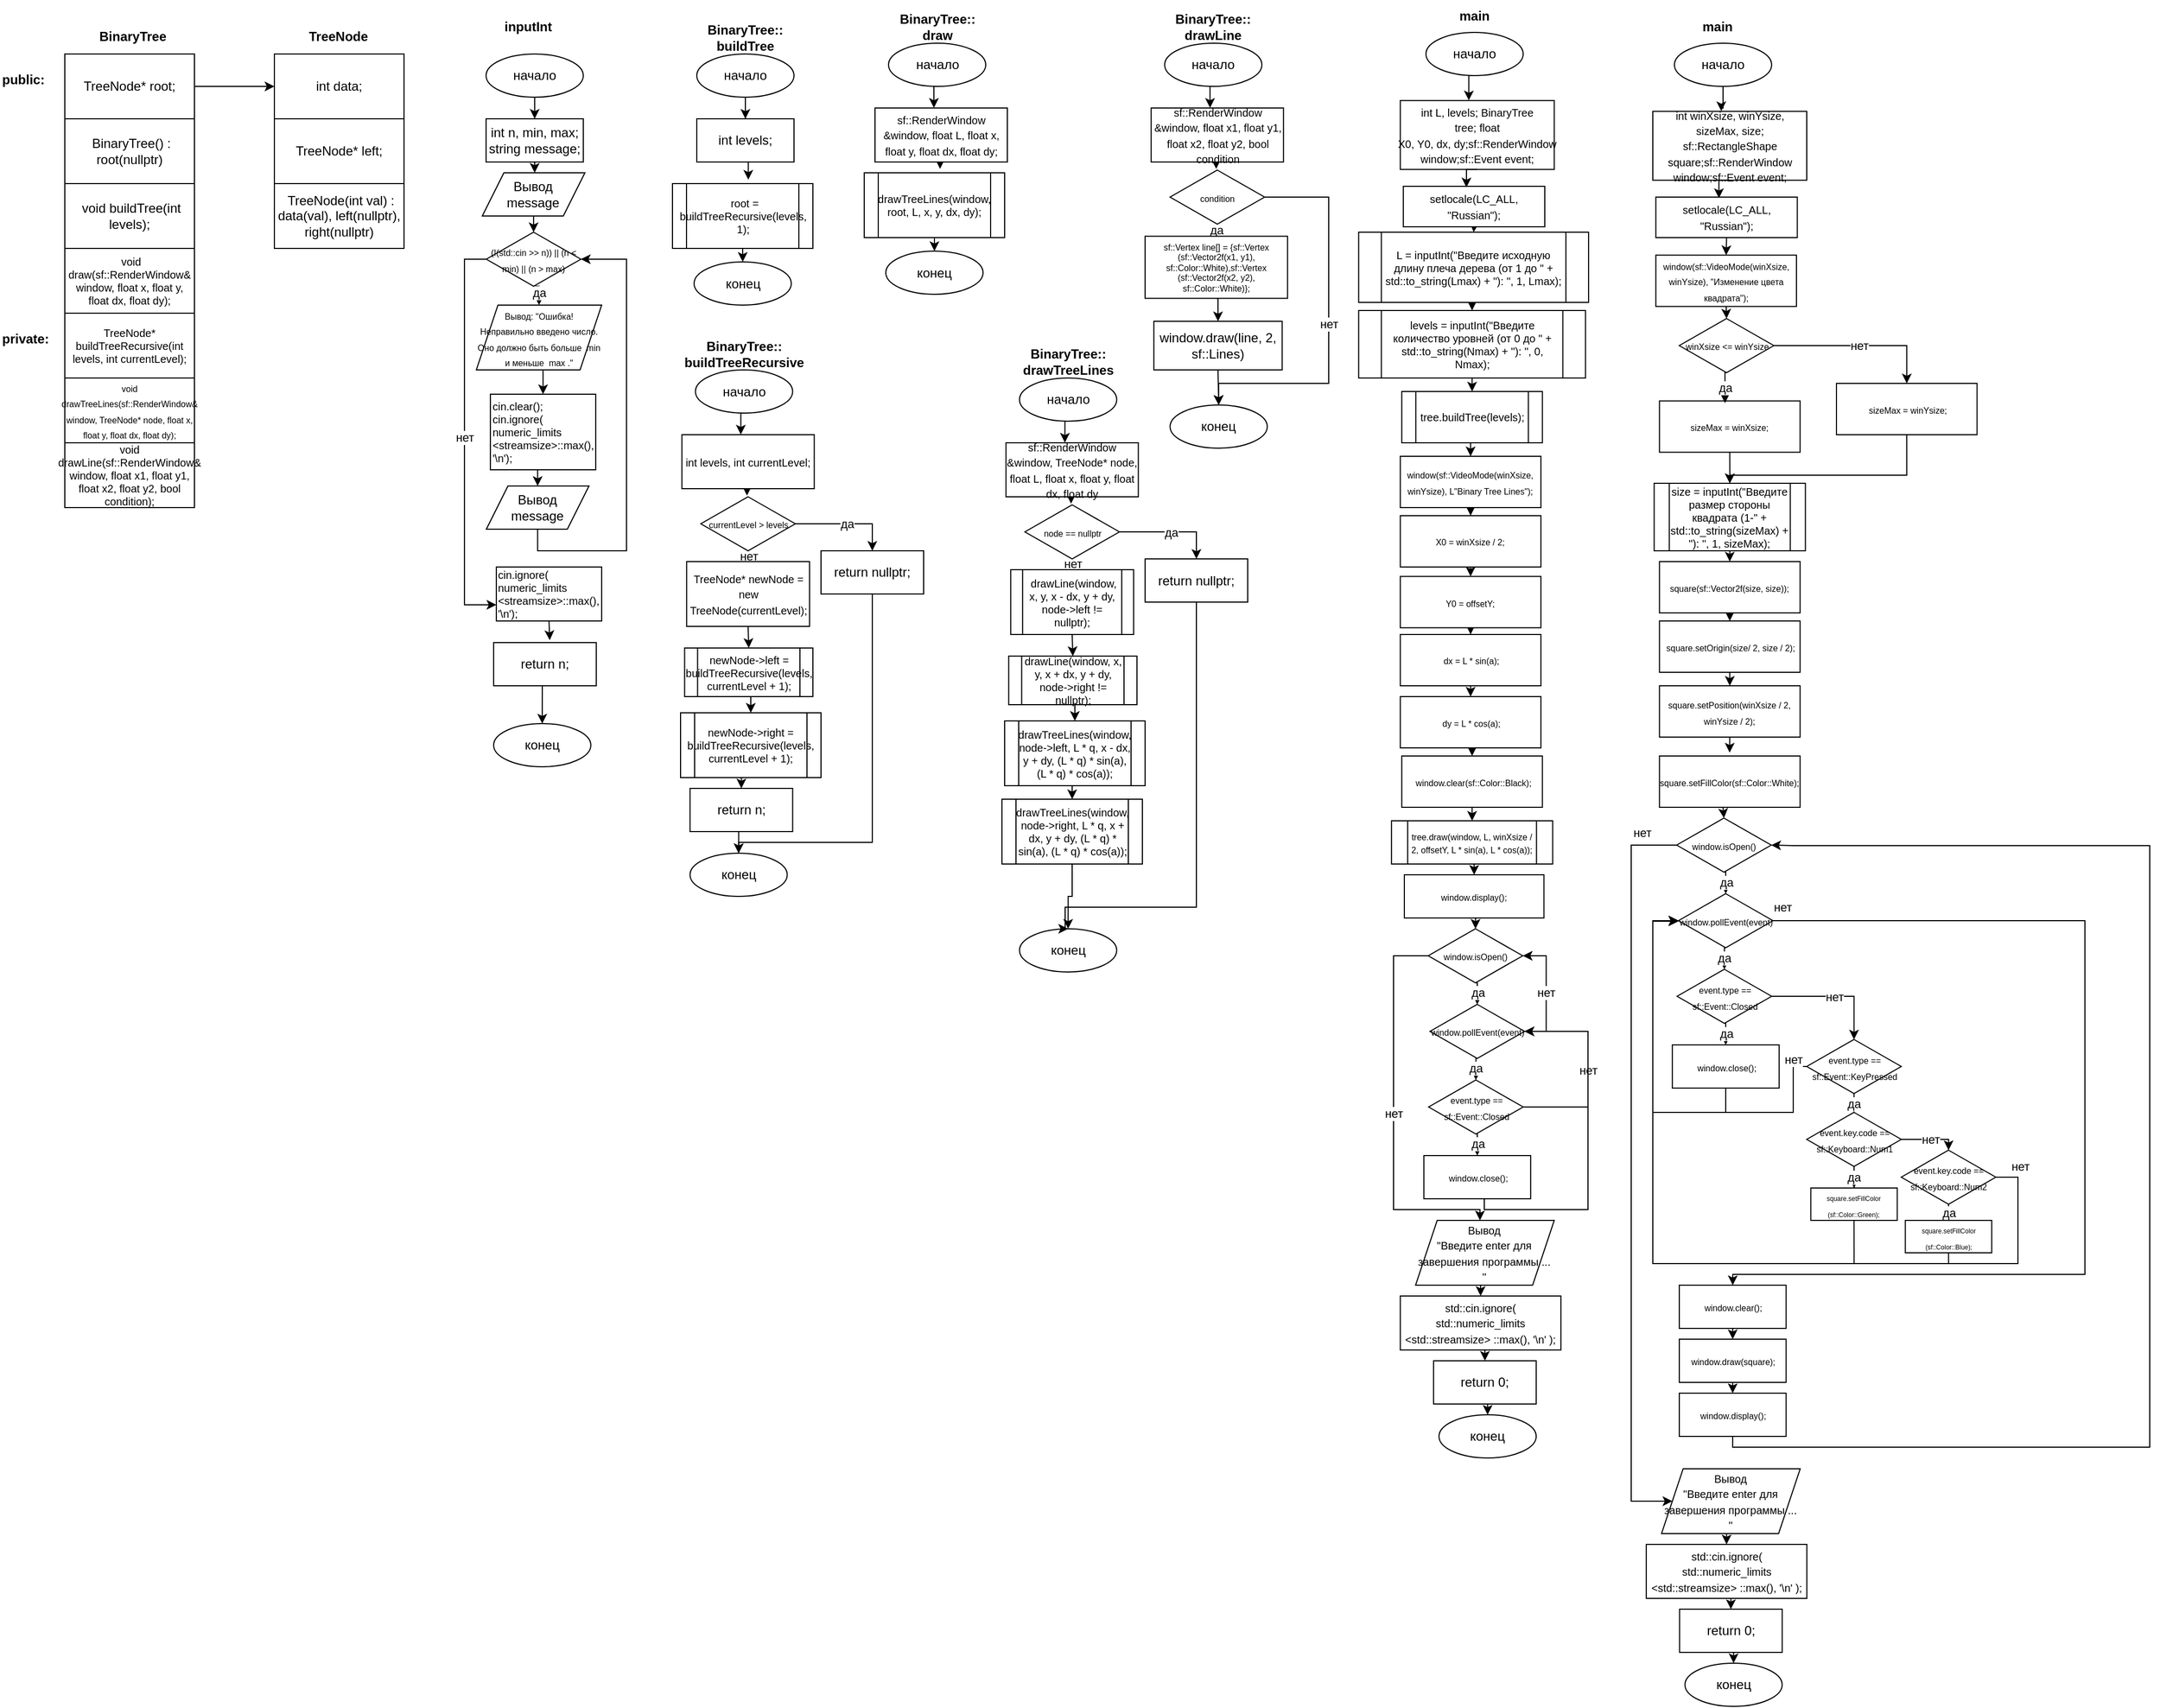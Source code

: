 <mxfile version="23.1.5" type="device">
  <diagram id="C5RBs43oDa-KdzZeNtuy" name="Page-1">
    <mxGraphModel dx="1148" dy="706" grid="1" gridSize="10" guides="1" tooltips="1" connect="1" arrows="1" fold="1" page="1" pageScale="1" pageWidth="827" pageHeight="1169" math="0" shadow="0">
      <root>
        <mxCell id="WIyWlLk6GJQsqaUBKTNV-0" />
        <mxCell id="WIyWlLk6GJQsqaUBKTNV-1" parent="WIyWlLk6GJQsqaUBKTNV-0" />
        <mxCell id="pDNGi3QAtfHaNLYweRNp-15" style="edgeStyle=orthogonalEdgeStyle;rounded=0;orthogonalLoop=1;jettySize=auto;html=1;exitX=1;exitY=0.5;exitDx=0;exitDy=0;entryX=0;entryY=0.5;entryDx=0;entryDy=0;" parent="WIyWlLk6GJQsqaUBKTNV-1" source="pDNGi3QAtfHaNLYweRNp-0" target="pDNGi3QAtfHaNLYweRNp-11" edge="1">
          <mxGeometry relative="1" as="geometry" />
        </mxCell>
        <mxCell id="pDNGi3QAtfHaNLYweRNp-0" value="TreeNode* root;" style="rounded=0;whiteSpace=wrap;html=1;" parent="WIyWlLk6GJQsqaUBKTNV-1" vertex="1">
          <mxGeometry x="100" y="80" width="120" height="60" as="geometry" />
        </mxCell>
        <mxCell id="pDNGi3QAtfHaNLYweRNp-1" value="BinaryTree" style="text;whiteSpace=wrap;fontStyle=1" parent="WIyWlLk6GJQsqaUBKTNV-1" vertex="1">
          <mxGeometry x="130" y="50" width="70" height="20" as="geometry" />
        </mxCell>
        <mxCell id="pDNGi3QAtfHaNLYweRNp-2" value="&amp;nbsp;BinaryTree() : root(nullptr)" style="rounded=0;whiteSpace=wrap;html=1;" parent="WIyWlLk6GJQsqaUBKTNV-1" vertex="1">
          <mxGeometry x="100" y="140" width="120" height="60" as="geometry" />
        </mxCell>
        <mxCell id="pDNGi3QAtfHaNLYweRNp-3" value="&amp;nbsp;void draw(sf::RenderWindow&amp;amp; window, float x, float y, float dx, float dy);" style="rounded=0;whiteSpace=wrap;html=1;fontSize=10;" parent="WIyWlLk6GJQsqaUBKTNV-1" vertex="1">
          <mxGeometry x="100" y="260" width="120" height="60" as="geometry" />
        </mxCell>
        <mxCell id="pDNGi3QAtfHaNLYweRNp-4" value="&amp;nbsp;void buildTree(int levels);" style="rounded=0;whiteSpace=wrap;html=1;" parent="WIyWlLk6GJQsqaUBKTNV-1" vertex="1">
          <mxGeometry x="100" y="200" width="120" height="60" as="geometry" />
        </mxCell>
        <mxCell id="pDNGi3QAtfHaNLYweRNp-5" value="public:" style="text;whiteSpace=wrap;fontStyle=1" parent="WIyWlLk6GJQsqaUBKTNV-1" vertex="1">
          <mxGeometry x="40" y="90" width="70" height="20" as="geometry" />
        </mxCell>
        <mxCell id="pDNGi3QAtfHaNLYweRNp-6" value="TreeNode* buildTreeRecursive(int levels, int currentLevel);" style="rounded=0;whiteSpace=wrap;html=1;fontSize=10;" parent="WIyWlLk6GJQsqaUBKTNV-1" vertex="1">
          <mxGeometry x="100" y="320" width="120" height="60" as="geometry" />
        </mxCell>
        <mxCell id="pDNGi3QAtfHaNLYweRNp-7" value="&lt;font style=&quot;font-size: 8px;&quot;&gt;void drawTreeLines(sf::RenderWindow&amp;amp; window, TreeNode* node, float x, float y, float dx, float dy);&lt;/font&gt;" style="rounded=0;whiteSpace=wrap;html=1;" parent="WIyWlLk6GJQsqaUBKTNV-1" vertex="1">
          <mxGeometry x="100" y="380" width="120" height="60" as="geometry" />
        </mxCell>
        <mxCell id="pDNGi3QAtfHaNLYweRNp-9" value="void drawLine(sf::RenderWindow&amp;amp; window, float x1, float y1, float x2, float y2, bool condition);" style="rounded=0;whiteSpace=wrap;html=1;fontSize=10;" parent="WIyWlLk6GJQsqaUBKTNV-1" vertex="1">
          <mxGeometry x="100" y="440" width="120" height="60" as="geometry" />
        </mxCell>
        <mxCell id="pDNGi3QAtfHaNLYweRNp-10" value="private:" style="text;whiteSpace=wrap;fontStyle=1" parent="WIyWlLk6GJQsqaUBKTNV-1" vertex="1">
          <mxGeometry x="40" y="330" width="70" height="20" as="geometry" />
        </mxCell>
        <mxCell id="pDNGi3QAtfHaNLYweRNp-11" value="int data;" style="rounded=0;whiteSpace=wrap;html=1;" parent="WIyWlLk6GJQsqaUBKTNV-1" vertex="1">
          <mxGeometry x="294" y="80" width="120" height="60" as="geometry" />
        </mxCell>
        <mxCell id="pDNGi3QAtfHaNLYweRNp-12" value="TreeNode" style="text;whiteSpace=wrap;fontStyle=1" parent="WIyWlLk6GJQsqaUBKTNV-1" vertex="1">
          <mxGeometry x="324" y="50" width="70" height="20" as="geometry" />
        </mxCell>
        <mxCell id="pDNGi3QAtfHaNLYweRNp-13" value="TreeNode* left;" style="rounded=0;whiteSpace=wrap;html=1;" parent="WIyWlLk6GJQsqaUBKTNV-1" vertex="1">
          <mxGeometry x="294" y="140" width="120" height="60" as="geometry" />
        </mxCell>
        <mxCell id="pDNGi3QAtfHaNLYweRNp-14" value="&amp;nbsp;TreeNode(int val) : data(val), left(nullptr), right(nullptr)" style="rounded=0;whiteSpace=wrap;html=1;" parent="WIyWlLk6GJQsqaUBKTNV-1" vertex="1">
          <mxGeometry x="294" y="200" width="120" height="60" as="geometry" />
        </mxCell>
        <mxCell id="owLlztT0QL8MEw8Oz9k8-28" style="edgeStyle=orthogonalEdgeStyle;rounded=0;orthogonalLoop=1;jettySize=auto;html=1;exitX=0.5;exitY=1;exitDx=0;exitDy=0;entryX=0.5;entryY=0;entryDx=0;entryDy=0;" parent="WIyWlLk6GJQsqaUBKTNV-1" source="owLlztT0QL8MEw8Oz9k8-29" target="owLlztT0QL8MEw8Oz9k8-30" edge="1">
          <mxGeometry relative="1" as="geometry" />
        </mxCell>
        <mxCell id="owLlztT0QL8MEw8Oz9k8-29" value="начало" style="ellipse;whiteSpace=wrap;html=1;" parent="WIyWlLk6GJQsqaUBKTNV-1" vertex="1">
          <mxGeometry x="489.95" y="80" width="90" height="40" as="geometry" />
        </mxCell>
        <mxCell id="owLlztT0QL8MEw8Oz9k8-30" value="int n, min, max;&lt;br&gt;string message;" style="rounded=0;whiteSpace=wrap;html=1;" parent="WIyWlLk6GJQsqaUBKTNV-1" vertex="1">
          <mxGeometry x="489.95" y="140" width="90" height="40" as="geometry" />
        </mxCell>
        <mxCell id="owLlztT0QL8MEw8Oz9k8-31" value="return n;" style="shape=rectangle;perimeter=rectanglePerimeter;whiteSpace=wrap;html=1;fixedSize=1;" parent="WIyWlLk6GJQsqaUBKTNV-1" vertex="1">
          <mxGeometry x="496.95" y="625" width="95" height="40" as="geometry" />
        </mxCell>
        <mxCell id="owLlztT0QL8MEw8Oz9k8-32" value="конец" style="ellipse;whiteSpace=wrap;html=1;" parent="WIyWlLk6GJQsqaUBKTNV-1" vertex="1">
          <mxGeometry x="496.95" y="700" width="90" height="40" as="geometry" />
        </mxCell>
        <mxCell id="owLlztT0QL8MEw8Oz9k8-33" style="edgeStyle=orthogonalEdgeStyle;rounded=0;orthogonalLoop=1;jettySize=auto;html=1;exitX=0.5;exitY=1;exitDx=0;exitDy=0;entryX=0.5;entryY=0;entryDx=0;entryDy=0;" parent="WIyWlLk6GJQsqaUBKTNV-1" source="owLlztT0QL8MEw8Oz9k8-31" target="owLlztT0QL8MEw8Oz9k8-32" edge="1">
          <mxGeometry relative="1" as="geometry">
            <mxPoint x="556.95" y="615" as="sourcePoint" />
            <mxPoint x="556.95" y="633" as="targetPoint" />
            <Array as="points">
              <mxPoint x="541.95" y="665" />
            </Array>
          </mxGeometry>
        </mxCell>
        <mxCell id="owLlztT0QL8MEw8Oz9k8-34" value="&lt;b&gt;inputInt&lt;/b&gt;" style="text;html=1;strokeColor=none;fillColor=none;align=center;verticalAlign=middle;whiteSpace=wrap;rounded=0;" parent="WIyWlLk6GJQsqaUBKTNV-1" vertex="1">
          <mxGeometry x="499.45" y="40" width="60" height="30" as="geometry" />
        </mxCell>
        <mxCell id="owLlztT0QL8MEw8Oz9k8-35" style="edgeStyle=orthogonalEdgeStyle;rounded=0;orthogonalLoop=1;jettySize=auto;html=1;exitX=0.5;exitY=1;exitDx=0;exitDy=0;entryX=0.547;entryY=-0.057;entryDx=0;entryDy=0;entryPerimeter=0;" parent="WIyWlLk6GJQsqaUBKTNV-1" source="owLlztT0QL8MEw8Oz9k8-36" target="owLlztT0QL8MEw8Oz9k8-31" edge="1">
          <mxGeometry relative="1" as="geometry" />
        </mxCell>
        <mxCell id="owLlztT0QL8MEw8Oz9k8-36" value="&lt;div align=&quot;left&quot;&gt;cin.ignore(&lt;/div&gt;&lt;div align=&quot;left&quot;&gt;numeric_limits&lt;/div&gt;&lt;div align=&quot;left&quot;&gt;&amp;lt;streamsize&amp;gt;::max(), &#39;\n&#39;);&lt;/div&gt;" style="rounded=0;whiteSpace=wrap;html=1;fontSize=10;align=left;" parent="WIyWlLk6GJQsqaUBKTNV-1" vertex="1">
          <mxGeometry x="499.45" y="555" width="97.5" height="50" as="geometry" />
        </mxCell>
        <mxCell id="owLlztT0QL8MEw8Oz9k8-37" style="edgeStyle=orthogonalEdgeStyle;rounded=0;orthogonalLoop=1;jettySize=auto;html=1;exitX=0.5;exitY=1;exitDx=0;exitDy=0;entryX=0.5;entryY=0;entryDx=0;entryDy=0;" parent="WIyWlLk6GJQsqaUBKTNV-1" edge="1">
          <mxGeometry relative="1" as="geometry">
            <mxPoint x="534.95" y="180" as="sourcePoint" />
            <mxPoint x="534.95" y="190" as="targetPoint" />
          </mxGeometry>
        </mxCell>
        <mxCell id="owLlztT0QL8MEw8Oz9k8-38" style="edgeStyle=orthogonalEdgeStyle;rounded=0;orthogonalLoop=1;jettySize=auto;html=1;exitX=0.5;exitY=1;exitDx=0;exitDy=0;entryX=0.5;entryY=0;entryDx=0;entryDy=0;" parent="WIyWlLk6GJQsqaUBKTNV-1" source="owLlztT0QL8MEw8Oz9k8-39" target="owLlztT0QL8MEw8Oz9k8-42" edge="1">
          <mxGeometry relative="1" as="geometry" />
        </mxCell>
        <mxCell id="owLlztT0QL8MEw8Oz9k8-39" value="Вывод &lt;br&gt;message" style="shape=parallelogram;perimeter=parallelogramPerimeter;whiteSpace=wrap;html=1;fixedSize=1;" parent="WIyWlLk6GJQsqaUBKTNV-1" vertex="1">
          <mxGeometry x="486.45" y="190" width="95" height="40" as="geometry" />
        </mxCell>
        <mxCell id="owLlztT0QL8MEw8Oz9k8-40" value="нет" style="edgeStyle=orthogonalEdgeStyle;rounded=0;orthogonalLoop=1;jettySize=auto;html=1;exitX=0;exitY=0.5;exitDx=0;exitDy=0;" parent="WIyWlLk6GJQsqaUBKTNV-1" source="owLlztT0QL8MEw8Oz9k8-42" target="owLlztT0QL8MEw8Oz9k8-36" edge="1">
          <mxGeometry relative="1" as="geometry">
            <Array as="points">
              <mxPoint x="469.95" y="270" />
              <mxPoint x="469.95" y="590" />
              <mxPoint x="540.95" y="590" />
            </Array>
          </mxGeometry>
        </mxCell>
        <mxCell id="owLlztT0QL8MEw8Oz9k8-41" value="да" style="edgeStyle=orthogonalEdgeStyle;rounded=0;orthogonalLoop=1;jettySize=auto;html=1;exitX=0.5;exitY=1;exitDx=0;exitDy=0;entryX=0.5;entryY=0;entryDx=0;entryDy=0;" parent="WIyWlLk6GJQsqaUBKTNV-1" source="owLlztT0QL8MEw8Oz9k8-42" target="owLlztT0QL8MEw8Oz9k8-44" edge="1">
          <mxGeometry relative="1" as="geometry" />
        </mxCell>
        <mxCell id="owLlztT0QL8MEw8Oz9k8-42" value="&lt;font style=&quot;font-size: 8px;&quot;&gt;(!(std::cin &amp;gt;&amp;gt; n)) || (n &amp;lt; min) || (n &amp;gt; max)&lt;/font&gt;" style="rhombus;whiteSpace=wrap;html=1;" parent="WIyWlLk6GJQsqaUBKTNV-1" vertex="1">
          <mxGeometry x="490.2" y="245" width="87.5" height="50" as="geometry" />
        </mxCell>
        <mxCell id="owLlztT0QL8MEw8Oz9k8-43" style="edgeStyle=orthogonalEdgeStyle;rounded=0;orthogonalLoop=1;jettySize=auto;html=1;exitX=0.5;exitY=1;exitDx=0;exitDy=0;entryX=0.5;entryY=0;entryDx=0;entryDy=0;" parent="WIyWlLk6GJQsqaUBKTNV-1" source="owLlztT0QL8MEw8Oz9k8-44" target="owLlztT0QL8MEw8Oz9k8-46" edge="1">
          <mxGeometry relative="1" as="geometry" />
        </mxCell>
        <mxCell id="owLlztT0QL8MEw8Oz9k8-44" value="&lt;font style=&quot;font-size: 8px;&quot;&gt;Вывод: &quot;Ошибка! Неправильно введено число. Оно должно быть больше&amp;nbsp; min и меньше&amp;nbsp; max .&quot;&lt;/font&gt;" style="shape=parallelogram;perimeter=parallelogramPerimeter;whiteSpace=wrap;html=1;fixedSize=1;" parent="WIyWlLk6GJQsqaUBKTNV-1" vertex="1">
          <mxGeometry x="480.95" y="312.5" width="116" height="60" as="geometry" />
        </mxCell>
        <mxCell id="owLlztT0QL8MEw8Oz9k8-45" style="edgeStyle=orthogonalEdgeStyle;rounded=0;orthogonalLoop=1;jettySize=auto;html=1;exitX=0.5;exitY=1;exitDx=0;exitDy=0;entryX=0.5;entryY=0;entryDx=0;entryDy=0;" parent="WIyWlLk6GJQsqaUBKTNV-1" source="owLlztT0QL8MEw8Oz9k8-46" target="owLlztT0QL8MEw8Oz9k8-48" edge="1">
          <mxGeometry relative="1" as="geometry" />
        </mxCell>
        <mxCell id="owLlztT0QL8MEw8Oz9k8-46" value="&lt;div align=&quot;left&quot;&gt;cin.clear();&amp;nbsp;&amp;nbsp;&amp;nbsp;&amp;nbsp;&amp;nbsp;&amp;nbsp;&amp;nbsp;&amp;nbsp;&amp;nbsp;&amp;nbsp; cin.ignore(&lt;/div&gt;&lt;div align=&quot;left&quot;&gt;numeric_limits&lt;/div&gt;&lt;div align=&quot;left&quot;&gt;&amp;lt;streamsize&amp;gt;::max(), &#39;\n&#39;);&lt;/div&gt;" style="rounded=0;whiteSpace=wrap;html=1;fontSize=10;align=left;" parent="WIyWlLk6GJQsqaUBKTNV-1" vertex="1">
          <mxGeometry x="493.95" y="395" width="97.5" height="70" as="geometry" />
        </mxCell>
        <mxCell id="owLlztT0QL8MEw8Oz9k8-47" style="edgeStyle=orthogonalEdgeStyle;rounded=0;orthogonalLoop=1;jettySize=auto;html=1;exitX=0.5;exitY=1;exitDx=0;exitDy=0;entryX=1;entryY=0.5;entryDx=0;entryDy=0;" parent="WIyWlLk6GJQsqaUBKTNV-1" source="owLlztT0QL8MEw8Oz9k8-48" target="owLlztT0QL8MEw8Oz9k8-42" edge="1">
          <mxGeometry relative="1" as="geometry">
            <Array as="points">
              <mxPoint x="537.95" y="540" />
              <mxPoint x="619.95" y="540" />
              <mxPoint x="619.95" y="270" />
            </Array>
          </mxGeometry>
        </mxCell>
        <mxCell id="owLlztT0QL8MEw8Oz9k8-48" value="Вывод &lt;br&gt;message" style="shape=parallelogram;perimeter=parallelogramPerimeter;whiteSpace=wrap;html=1;fixedSize=1;" parent="WIyWlLk6GJQsqaUBKTNV-1" vertex="1">
          <mxGeometry x="490.2" y="480" width="95" height="40" as="geometry" />
        </mxCell>
        <mxCell id="owLlztT0QL8MEw8Oz9k8-49" value="&lt;b&gt;BinaryTree::&lt;/b&gt;&lt;div&gt;&lt;b&gt;buildTree&lt;/b&gt;&lt;br&gt;&lt;/div&gt;" style="text;html=1;strokeColor=none;fillColor=none;align=center;verticalAlign=middle;whiteSpace=wrap;rounded=0;" parent="WIyWlLk6GJQsqaUBKTNV-1" vertex="1">
          <mxGeometry x="700" y="50" width="60" height="30" as="geometry" />
        </mxCell>
        <mxCell id="owLlztT0QL8MEw8Oz9k8-50" style="edgeStyle=orthogonalEdgeStyle;rounded=0;orthogonalLoop=1;jettySize=auto;html=1;exitX=0.5;exitY=1;exitDx=0;exitDy=0;" parent="WIyWlLk6GJQsqaUBKTNV-1" source="owLlztT0QL8MEw8Oz9k8-51" target="owLlztT0QL8MEw8Oz9k8-53" edge="1">
          <mxGeometry relative="1" as="geometry" />
        </mxCell>
        <mxCell id="owLlztT0QL8MEw8Oz9k8-51" value="начало" style="ellipse;whiteSpace=wrap;html=1;" parent="WIyWlLk6GJQsqaUBKTNV-1" vertex="1">
          <mxGeometry x="685" y="80" width="90" height="40" as="geometry" />
        </mxCell>
        <mxCell id="owLlztT0QL8MEw8Oz9k8-52" style="edgeStyle=orthogonalEdgeStyle;rounded=0;orthogonalLoop=1;jettySize=auto;html=1;exitX=0.5;exitY=1;exitDx=0;exitDy=0;entryX=0.54;entryY=-0.06;entryDx=0;entryDy=0;entryPerimeter=0;" parent="WIyWlLk6GJQsqaUBKTNV-1" source="owLlztT0QL8MEw8Oz9k8-53" target="owLlztT0QL8MEw8Oz9k8-55" edge="1">
          <mxGeometry relative="1" as="geometry" />
        </mxCell>
        <mxCell id="owLlztT0QL8MEw8Oz9k8-53" value="int levels;" style="rounded=0;whiteSpace=wrap;html=1;" parent="WIyWlLk6GJQsqaUBKTNV-1" vertex="1">
          <mxGeometry x="685" y="140" width="90" height="40" as="geometry" />
        </mxCell>
        <mxCell id="owLlztT0QL8MEw8Oz9k8-54" style="edgeStyle=orthogonalEdgeStyle;rounded=0;orthogonalLoop=1;jettySize=auto;html=1;exitX=0.5;exitY=1;exitDx=0;exitDy=0;entryX=0.5;entryY=0;entryDx=0;entryDy=0;" parent="WIyWlLk6GJQsqaUBKTNV-1" source="owLlztT0QL8MEw8Oz9k8-55" target="owLlztT0QL8MEw8Oz9k8-60" edge="1">
          <mxGeometry relative="1" as="geometry">
            <mxPoint x="727.5" y="260.0" as="targetPoint" />
          </mxGeometry>
        </mxCell>
        <mxCell id="owLlztT0QL8MEw8Oz9k8-55" value="&amp;nbsp;root = buildTreeRecursive(levels, 1);" style="shape=process;whiteSpace=wrap;html=1;backgroundOutline=1;fontSize=10;" parent="WIyWlLk6GJQsqaUBKTNV-1" vertex="1">
          <mxGeometry x="662.5" y="200" width="130" height="60" as="geometry" />
        </mxCell>
        <mxCell id="owLlztT0QL8MEw8Oz9k8-60" value="конец" style="ellipse;whiteSpace=wrap;html=1;" parent="WIyWlLk6GJQsqaUBKTNV-1" vertex="1">
          <mxGeometry x="682.5" y="272.5" width="90" height="40" as="geometry" />
        </mxCell>
        <mxCell id="owLlztT0QL8MEw8Oz9k8-61" value="&lt;b&gt;BinaryTree::&lt;/b&gt;&lt;div&gt;&lt;b&gt;draw&lt;/b&gt;&lt;br&gt;&lt;/div&gt;" style="text;html=1;strokeColor=none;fillColor=none;align=center;verticalAlign=middle;whiteSpace=wrap;rounded=0;" parent="WIyWlLk6GJQsqaUBKTNV-1" vertex="1">
          <mxGeometry x="877.5" y="40" width="60" height="30" as="geometry" />
        </mxCell>
        <mxCell id="owLlztT0QL8MEw8Oz9k8-63" value="начало" style="ellipse;whiteSpace=wrap;html=1;" parent="WIyWlLk6GJQsqaUBKTNV-1" vertex="1">
          <mxGeometry x="862.5" y="70" width="90" height="40" as="geometry" />
        </mxCell>
        <mxCell id="owLlztT0QL8MEw8Oz9k8-64" style="edgeStyle=orthogonalEdgeStyle;rounded=0;orthogonalLoop=1;jettySize=auto;html=1;exitX=0.5;exitY=1;exitDx=0;exitDy=0;entryX=0.54;entryY=-0.06;entryDx=0;entryDy=0;entryPerimeter=0;" parent="WIyWlLk6GJQsqaUBKTNV-1" source="owLlztT0QL8MEw8Oz9k8-65" target="owLlztT0QL8MEw8Oz9k8-67" edge="1">
          <mxGeometry relative="1" as="geometry" />
        </mxCell>
        <mxCell id="owLlztT0QL8MEw8Oz9k8-65" value="&lt;font style=&quot;font-size: 10px;&quot;&gt;sf::RenderWindow &amp;amp;window, float L, float x, float y, float dx, float dy;&lt;/font&gt;" style="rounded=0;whiteSpace=wrap;html=1;" parent="WIyWlLk6GJQsqaUBKTNV-1" vertex="1">
          <mxGeometry x="850" y="130" width="122.5" height="50" as="geometry" />
        </mxCell>
        <mxCell id="owLlztT0QL8MEw8Oz9k8-66" style="edgeStyle=orthogonalEdgeStyle;rounded=0;orthogonalLoop=1;jettySize=auto;html=1;exitX=0.5;exitY=1;exitDx=0;exitDy=0;entryX=0.5;entryY=0;entryDx=0;entryDy=0;" parent="WIyWlLk6GJQsqaUBKTNV-1" source="owLlztT0QL8MEw8Oz9k8-67" target="owLlztT0QL8MEw8Oz9k8-68" edge="1">
          <mxGeometry relative="1" as="geometry">
            <mxPoint x="905" y="250.0" as="targetPoint" />
          </mxGeometry>
        </mxCell>
        <mxCell id="owLlztT0QL8MEw8Oz9k8-67" value="drawTreeLines(window, root, L, x, y, dx, dy);" style="shape=process;whiteSpace=wrap;html=1;backgroundOutline=1;fontSize=10;" parent="WIyWlLk6GJQsqaUBKTNV-1" vertex="1">
          <mxGeometry x="840" y="190" width="130" height="60" as="geometry" />
        </mxCell>
        <mxCell id="owLlztT0QL8MEw8Oz9k8-68" value="конец" style="ellipse;whiteSpace=wrap;html=1;" parent="WIyWlLk6GJQsqaUBKTNV-1" vertex="1">
          <mxGeometry x="860" y="262.5" width="90" height="40" as="geometry" />
        </mxCell>
        <mxCell id="owLlztT0QL8MEw8Oz9k8-70" style="edgeStyle=orthogonalEdgeStyle;rounded=0;orthogonalLoop=1;jettySize=auto;html=1;exitX=0.5;exitY=1;exitDx=0;exitDy=0;entryX=0.445;entryY=-0.003;entryDx=0;entryDy=0;entryPerimeter=0;" parent="WIyWlLk6GJQsqaUBKTNV-1" source="owLlztT0QL8MEw8Oz9k8-63" target="owLlztT0QL8MEw8Oz9k8-65" edge="1">
          <mxGeometry relative="1" as="geometry" />
        </mxCell>
        <mxCell id="owLlztT0QL8MEw8Oz9k8-71" value="&lt;b&gt;BinaryTree::&lt;/b&gt;&lt;div&gt;&lt;b&gt;buildTreeRecursive&lt;/b&gt;&lt;br&gt;&lt;/div&gt;" style="text;html=1;strokeColor=none;fillColor=none;align=center;verticalAlign=middle;whiteSpace=wrap;rounded=0;" parent="WIyWlLk6GJQsqaUBKTNV-1" vertex="1">
          <mxGeometry x="698.75" y="342.5" width="60" height="30" as="geometry" />
        </mxCell>
        <mxCell id="owLlztT0QL8MEw8Oz9k8-72" value="начало" style="ellipse;whiteSpace=wrap;html=1;" parent="WIyWlLk6GJQsqaUBKTNV-1" vertex="1">
          <mxGeometry x="683.75" y="372.5" width="90" height="40" as="geometry" />
        </mxCell>
        <mxCell id="owLlztT0QL8MEw8Oz9k8-73" style="edgeStyle=orthogonalEdgeStyle;rounded=0;orthogonalLoop=1;jettySize=auto;html=1;exitX=0.5;exitY=1;exitDx=0;exitDy=0;entryX=0.54;entryY=-0.06;entryDx=0;entryDy=0;entryPerimeter=0;" parent="WIyWlLk6GJQsqaUBKTNV-1" source="owLlztT0QL8MEw8Oz9k8-74" edge="1">
          <mxGeometry relative="1" as="geometry">
            <mxPoint x="731.45" y="488.9" as="targetPoint" />
          </mxGeometry>
        </mxCell>
        <mxCell id="owLlztT0QL8MEw8Oz9k8-74" value="&lt;font style=&quot;font-size: 10px;&quot;&gt;int levels, int currentLevel;&lt;/font&gt;" style="rounded=0;whiteSpace=wrap;html=1;" parent="WIyWlLk6GJQsqaUBKTNV-1" vertex="1">
          <mxGeometry x="671.25" y="432.5" width="122.5" height="50" as="geometry" />
        </mxCell>
        <mxCell id="owLlztT0QL8MEw8Oz9k8-75" style="edgeStyle=orthogonalEdgeStyle;rounded=0;orthogonalLoop=1;jettySize=auto;html=1;exitX=0.5;exitY=1;exitDx=0;exitDy=0;entryX=0.5;entryY=0;entryDx=0;entryDy=0;" parent="WIyWlLk6GJQsqaUBKTNV-1" source="owLlztT0QL8MEw8Oz9k8-92" target="owLlztT0QL8MEw8Oz9k8-77" edge="1">
          <mxGeometry relative="1" as="geometry">
            <mxPoint x="717.5" y="795.0" as="targetPoint" />
            <mxPoint x="717.5" y="795" as="sourcePoint" />
          </mxGeometry>
        </mxCell>
        <mxCell id="owLlztT0QL8MEw8Oz9k8-77" value="конец" style="ellipse;whiteSpace=wrap;html=1;" parent="WIyWlLk6GJQsqaUBKTNV-1" vertex="1">
          <mxGeometry x="678.75" y="820" width="90" height="40" as="geometry" />
        </mxCell>
        <mxCell id="owLlztT0QL8MEw8Oz9k8-78" style="edgeStyle=orthogonalEdgeStyle;rounded=0;orthogonalLoop=1;jettySize=auto;html=1;exitX=0.5;exitY=1;exitDx=0;exitDy=0;entryX=0.445;entryY=-0.003;entryDx=0;entryDy=0;entryPerimeter=0;" parent="WIyWlLk6GJQsqaUBKTNV-1" source="owLlztT0QL8MEw8Oz9k8-72" target="owLlztT0QL8MEw8Oz9k8-74" edge="1">
          <mxGeometry relative="1" as="geometry" />
        </mxCell>
        <mxCell id="owLlztT0QL8MEw8Oz9k8-81" value="да" style="edgeStyle=orthogonalEdgeStyle;rounded=0;orthogonalLoop=1;jettySize=auto;html=1;exitX=1;exitY=0.5;exitDx=0;exitDy=0;entryX=0.5;entryY=0;entryDx=0;entryDy=0;" parent="WIyWlLk6GJQsqaUBKTNV-1" source="owLlztT0QL8MEw8Oz9k8-79" target="owLlztT0QL8MEw8Oz9k8-80" edge="1">
          <mxGeometry relative="1" as="geometry" />
        </mxCell>
        <mxCell id="owLlztT0QL8MEw8Oz9k8-85" style="edgeStyle=orthogonalEdgeStyle;rounded=0;orthogonalLoop=1;jettySize=auto;html=1;exitX=0.5;exitY=1;exitDx=0;exitDy=0;entryX=0.5;entryY=0;entryDx=0;entryDy=0;" parent="WIyWlLk6GJQsqaUBKTNV-1" target="owLlztT0QL8MEw8Oz9k8-82" edge="1">
          <mxGeometry relative="1" as="geometry">
            <mxPoint x="733.75" y="565" as="sourcePoint" />
          </mxGeometry>
        </mxCell>
        <mxCell id="owLlztT0QL8MEw8Oz9k8-90" value="я" style="edgeLabel;html=1;align=center;verticalAlign=middle;resizable=0;points=[];" parent="owLlztT0QL8MEw8Oz9k8-85" vertex="1" connectable="0">
          <mxGeometry x="-1" y="7" relative="1" as="geometry">
            <mxPoint x="7" y="-6" as="offset" />
          </mxGeometry>
        </mxCell>
        <mxCell id="owLlztT0QL8MEw8Oz9k8-91" value="нет" style="edgeStyle=orthogonalEdgeStyle;rounded=0;orthogonalLoop=1;jettySize=auto;html=1;exitX=0.5;exitY=1;exitDx=0;exitDy=0;entryX=0.5;entryY=0;entryDx=0;entryDy=0;" parent="WIyWlLk6GJQsqaUBKTNV-1" source="owLlztT0QL8MEw8Oz9k8-79" target="owLlztT0QL8MEw8Oz9k8-82" edge="1">
          <mxGeometry relative="1" as="geometry" />
        </mxCell>
        <mxCell id="owLlztT0QL8MEw8Oz9k8-79" value="&lt;font style=&quot;font-size: 8px;&quot;&gt;currentLevel &amp;gt; levels&lt;/font&gt;" style="rhombus;whiteSpace=wrap;html=1;" parent="WIyWlLk6GJQsqaUBKTNV-1" vertex="1">
          <mxGeometry x="688.75" y="490" width="87.5" height="50" as="geometry" />
        </mxCell>
        <mxCell id="owLlztT0QL8MEw8Oz9k8-94" style="edgeStyle=orthogonalEdgeStyle;rounded=0;orthogonalLoop=1;jettySize=auto;html=1;exitX=0.5;exitY=1;exitDx=0;exitDy=0;entryX=0.5;entryY=0;entryDx=0;entryDy=0;" parent="WIyWlLk6GJQsqaUBKTNV-1" source="owLlztT0QL8MEw8Oz9k8-80" target="owLlztT0QL8MEw8Oz9k8-77" edge="1">
          <mxGeometry relative="1" as="geometry">
            <Array as="points">
              <mxPoint x="848" y="810" />
              <mxPoint x="724" y="810" />
            </Array>
          </mxGeometry>
        </mxCell>
        <mxCell id="owLlztT0QL8MEw8Oz9k8-80" value="return nullptr;" style="shape=rectangle;perimeter=rectanglePerimeter;whiteSpace=wrap;html=1;fixedSize=1;" parent="WIyWlLk6GJQsqaUBKTNV-1" vertex="1">
          <mxGeometry x="800" y="540" width="95" height="40" as="geometry" />
        </mxCell>
        <mxCell id="owLlztT0QL8MEw8Oz9k8-89" style="edgeStyle=orthogonalEdgeStyle;rounded=0;orthogonalLoop=1;jettySize=auto;html=1;exitX=0.5;exitY=1;exitDx=0;exitDy=0;entryX=0.5;entryY=0;entryDx=0;entryDy=0;" parent="WIyWlLk6GJQsqaUBKTNV-1" source="owLlztT0QL8MEw8Oz9k8-82" target="owLlztT0QL8MEw8Oz9k8-83" edge="1">
          <mxGeometry relative="1" as="geometry" />
        </mxCell>
        <mxCell id="owLlztT0QL8MEw8Oz9k8-82" value="&lt;font style=&quot;font-size: 10px;&quot;&gt;TreeNode* newNode = new TreeNode(currentLevel);&lt;/font&gt;" style="shape=rectangle;perimeter=rectanglePerimeter;whiteSpace=wrap;html=1;fixedSize=1;" parent="WIyWlLk6GJQsqaUBKTNV-1" vertex="1">
          <mxGeometry x="675.63" y="550" width="113.75" height="60" as="geometry" />
        </mxCell>
        <mxCell id="owLlztT0QL8MEw8Oz9k8-87" style="edgeStyle=orthogonalEdgeStyle;rounded=0;orthogonalLoop=1;jettySize=auto;html=1;exitX=0.5;exitY=1;exitDx=0;exitDy=0;entryX=0.5;entryY=0;entryDx=0;entryDy=0;" parent="WIyWlLk6GJQsqaUBKTNV-1" source="owLlztT0QL8MEw8Oz9k8-83" target="owLlztT0QL8MEw8Oz9k8-84" edge="1">
          <mxGeometry relative="1" as="geometry" />
        </mxCell>
        <mxCell id="owLlztT0QL8MEw8Oz9k8-83" value="newNode-&amp;gt;left = buildTreeRecursive(levels, currentLevel + 1);" style="shape=process;whiteSpace=wrap;html=1;backgroundOutline=1;fontSize=10;" parent="WIyWlLk6GJQsqaUBKTNV-1" vertex="1">
          <mxGeometry x="673.75" y="630" width="118.75" height="45" as="geometry" />
        </mxCell>
        <mxCell id="owLlztT0QL8MEw8Oz9k8-93" style="edgeStyle=orthogonalEdgeStyle;rounded=0;orthogonalLoop=1;jettySize=auto;html=1;exitX=0.5;exitY=1;exitDx=0;exitDy=0;entryX=0.5;entryY=0;entryDx=0;entryDy=0;" parent="WIyWlLk6GJQsqaUBKTNV-1" source="owLlztT0QL8MEw8Oz9k8-84" target="owLlztT0QL8MEw8Oz9k8-92" edge="1">
          <mxGeometry relative="1" as="geometry" />
        </mxCell>
        <mxCell id="owLlztT0QL8MEw8Oz9k8-84" value="newNode-&amp;gt;right = buildTreeRecursive(levels, currentLevel + 1);" style="shape=process;whiteSpace=wrap;html=1;backgroundOutline=1;fontSize=10;" parent="WIyWlLk6GJQsqaUBKTNV-1" vertex="1">
          <mxGeometry x="670" y="690" width="130" height="60" as="geometry" />
        </mxCell>
        <mxCell id="owLlztT0QL8MEw8Oz9k8-92" value="return n;" style="shape=rectangle;perimeter=rectanglePerimeter;whiteSpace=wrap;html=1;fixedSize=1;" parent="WIyWlLk6GJQsqaUBKTNV-1" vertex="1">
          <mxGeometry x="678.75" y="760" width="95" height="40" as="geometry" />
        </mxCell>
        <mxCell id="owLlztT0QL8MEw8Oz9k8-95" value="&lt;b&gt;BinaryTree::&lt;/b&gt;&lt;div&gt;&lt;b&gt;drawTreeLines&lt;/b&gt;&lt;br&gt;&lt;/div&gt;" style="text;html=1;strokeColor=none;fillColor=none;align=center;verticalAlign=middle;whiteSpace=wrap;rounded=0;" parent="WIyWlLk6GJQsqaUBKTNV-1" vertex="1">
          <mxGeometry x="998.75" y="350" width="60" height="30" as="geometry" />
        </mxCell>
        <mxCell id="owLlztT0QL8MEw8Oz9k8-96" value="начало" style="ellipse;whiteSpace=wrap;html=1;" parent="WIyWlLk6GJQsqaUBKTNV-1" vertex="1">
          <mxGeometry x="983.75" y="380" width="90" height="40" as="geometry" />
        </mxCell>
        <mxCell id="owLlztT0QL8MEw8Oz9k8-97" style="edgeStyle=orthogonalEdgeStyle;rounded=0;orthogonalLoop=1;jettySize=auto;html=1;exitX=0.5;exitY=1;exitDx=0;exitDy=0;entryX=0.54;entryY=-0.06;entryDx=0;entryDy=0;entryPerimeter=0;" parent="WIyWlLk6GJQsqaUBKTNV-1" source="owLlztT0QL8MEw8Oz9k8-98" edge="1">
          <mxGeometry relative="1" as="geometry">
            <mxPoint x="1031.45" y="496.4" as="targetPoint" />
          </mxGeometry>
        </mxCell>
        <mxCell id="owLlztT0QL8MEw8Oz9k8-98" value="&lt;font style=&quot;font-size: 10px;&quot;&gt;sf::RenderWindow &amp;amp;window, TreeNode* node, float L, float x, float y, float dx, float dy&lt;/font&gt;" style="rounded=0;whiteSpace=wrap;html=1;" parent="WIyWlLk6GJQsqaUBKTNV-1" vertex="1">
          <mxGeometry x="971.25" y="440" width="122.5" height="50" as="geometry" />
        </mxCell>
        <mxCell id="owLlztT0QL8MEw8Oz9k8-100" value="конец" style="ellipse;whiteSpace=wrap;html=1;" parent="WIyWlLk6GJQsqaUBKTNV-1" vertex="1">
          <mxGeometry x="983.75" y="890" width="90" height="40" as="geometry" />
        </mxCell>
        <mxCell id="owLlztT0QL8MEw8Oz9k8-101" style="edgeStyle=orthogonalEdgeStyle;rounded=0;orthogonalLoop=1;jettySize=auto;html=1;exitX=0.5;exitY=1;exitDx=0;exitDy=0;entryX=0.445;entryY=-0.003;entryDx=0;entryDy=0;entryPerimeter=0;" parent="WIyWlLk6GJQsqaUBKTNV-1" source="owLlztT0QL8MEw8Oz9k8-96" target="owLlztT0QL8MEw8Oz9k8-98" edge="1">
          <mxGeometry relative="1" as="geometry" />
        </mxCell>
        <mxCell id="owLlztT0QL8MEw8Oz9k8-102" value="да" style="edgeStyle=orthogonalEdgeStyle;rounded=0;orthogonalLoop=1;jettySize=auto;html=1;exitX=1;exitY=0.5;exitDx=0;exitDy=0;entryX=0.5;entryY=0;entryDx=0;entryDy=0;" parent="WIyWlLk6GJQsqaUBKTNV-1" source="owLlztT0QL8MEw8Oz9k8-106" target="owLlztT0QL8MEw8Oz9k8-108" edge="1">
          <mxGeometry relative="1" as="geometry" />
        </mxCell>
        <mxCell id="owLlztT0QL8MEw8Oz9k8-103" style="edgeStyle=orthogonalEdgeStyle;rounded=0;orthogonalLoop=1;jettySize=auto;html=1;exitX=0.5;exitY=1;exitDx=0;exitDy=0;entryX=0.5;entryY=0;entryDx=0;entryDy=0;" parent="WIyWlLk6GJQsqaUBKTNV-1" target="owLlztT0QL8MEw8Oz9k8-110" edge="1">
          <mxGeometry relative="1" as="geometry">
            <mxPoint x="1033.75" y="572.5" as="sourcePoint" />
          </mxGeometry>
        </mxCell>
        <mxCell id="owLlztT0QL8MEw8Oz9k8-104" value="я" style="edgeLabel;html=1;align=center;verticalAlign=middle;resizable=0;points=[];" parent="owLlztT0QL8MEw8Oz9k8-103" vertex="1" connectable="0">
          <mxGeometry x="-1" y="7" relative="1" as="geometry">
            <mxPoint x="7" y="-6" as="offset" />
          </mxGeometry>
        </mxCell>
        <mxCell id="owLlztT0QL8MEw8Oz9k8-105" value="нет" style="edgeStyle=orthogonalEdgeStyle;rounded=0;orthogonalLoop=1;jettySize=auto;html=1;exitX=0.5;exitY=1;exitDx=0;exitDy=0;entryX=0.5;entryY=0;entryDx=0;entryDy=0;" parent="WIyWlLk6GJQsqaUBKTNV-1" source="owLlztT0QL8MEw8Oz9k8-106" target="owLlztT0QL8MEw8Oz9k8-110" edge="1">
          <mxGeometry relative="1" as="geometry" />
        </mxCell>
        <mxCell id="owLlztT0QL8MEw8Oz9k8-106" value="&lt;font style=&quot;font-size: 8px;&quot;&gt;node == nullptr&lt;/font&gt;" style="rhombus;whiteSpace=wrap;html=1;" parent="WIyWlLk6GJQsqaUBKTNV-1" vertex="1">
          <mxGeometry x="988.75" y="497.5" width="87.5" height="50" as="geometry" />
        </mxCell>
        <mxCell id="owLlztT0QL8MEw8Oz9k8-107" style="edgeStyle=orthogonalEdgeStyle;rounded=0;orthogonalLoop=1;jettySize=auto;html=1;exitX=0.5;exitY=1;exitDx=0;exitDy=0;entryX=0.5;entryY=0;entryDx=0;entryDy=0;" parent="WIyWlLk6GJQsqaUBKTNV-1" source="owLlztT0QL8MEw8Oz9k8-108" target="owLlztT0QL8MEw8Oz9k8-100" edge="1">
          <mxGeometry relative="1" as="geometry">
            <Array as="points">
              <mxPoint x="1148" y="870" />
              <mxPoint x="1026" y="870" />
              <mxPoint x="1026" y="890" />
            </Array>
          </mxGeometry>
        </mxCell>
        <mxCell id="owLlztT0QL8MEw8Oz9k8-108" value="return nullptr;" style="shape=rectangle;perimeter=rectanglePerimeter;whiteSpace=wrap;html=1;fixedSize=1;" parent="WIyWlLk6GJQsqaUBKTNV-1" vertex="1">
          <mxGeometry x="1100" y="547.5" width="95" height="40" as="geometry" />
        </mxCell>
        <mxCell id="owLlztT0QL8MEw8Oz9k8-109" style="edgeStyle=orthogonalEdgeStyle;rounded=0;orthogonalLoop=1;jettySize=auto;html=1;exitX=0.5;exitY=1;exitDx=0;exitDy=0;entryX=0.5;entryY=0;entryDx=0;entryDy=0;" parent="WIyWlLk6GJQsqaUBKTNV-1" source="owLlztT0QL8MEw8Oz9k8-110" target="owLlztT0QL8MEw8Oz9k8-112" edge="1">
          <mxGeometry relative="1" as="geometry" />
        </mxCell>
        <mxCell id="owLlztT0QL8MEw8Oz9k8-110" value="&lt;font style=&quot;font-size: 10px;&quot;&gt;&amp;nbsp;drawLine(window, x, y, x - dx, y + dy, node-&amp;gt;left != nullptr);&lt;/font&gt;" style="shape=process;whiteSpace=wrap;html=1;backgroundOutline=1;fontSize=10;" parent="WIyWlLk6GJQsqaUBKTNV-1" vertex="1">
          <mxGeometry x="975.63" y="557.5" width="113.75" height="60" as="geometry" />
        </mxCell>
        <mxCell id="owLlztT0QL8MEw8Oz9k8-111" style="edgeStyle=orthogonalEdgeStyle;rounded=0;orthogonalLoop=1;jettySize=auto;html=1;exitX=0.5;exitY=1;exitDx=0;exitDy=0;entryX=0.5;entryY=0;entryDx=0;entryDy=0;" parent="WIyWlLk6GJQsqaUBKTNV-1" source="owLlztT0QL8MEw8Oz9k8-112" target="owLlztT0QL8MEw8Oz9k8-114" edge="1">
          <mxGeometry relative="1" as="geometry" />
        </mxCell>
        <mxCell id="owLlztT0QL8MEw8Oz9k8-112" value="drawLine(window, x, y, x + dx, y + dy, node-&amp;gt;right != nullptr);" style="shape=process;whiteSpace=wrap;html=1;backgroundOutline=1;fontSize=10;" parent="WIyWlLk6GJQsqaUBKTNV-1" vertex="1">
          <mxGeometry x="973.75" y="637.5" width="118.75" height="45" as="geometry" />
        </mxCell>
        <mxCell id="owLlztT0QL8MEw8Oz9k8-118" style="edgeStyle=orthogonalEdgeStyle;rounded=0;orthogonalLoop=1;jettySize=auto;html=1;exitX=0.5;exitY=1;exitDx=0;exitDy=0;entryX=0.5;entryY=0;entryDx=0;entryDy=0;" parent="WIyWlLk6GJQsqaUBKTNV-1" source="owLlztT0QL8MEw8Oz9k8-114" target="owLlztT0QL8MEw8Oz9k8-116" edge="1">
          <mxGeometry relative="1" as="geometry" />
        </mxCell>
        <mxCell id="owLlztT0QL8MEw8Oz9k8-114" value="drawTreeLines(window, node-&amp;gt;left, L * q, x - dx, y + dy, (L * q) * sin(a), (L * q) * cos(a));" style="shape=process;whiteSpace=wrap;html=1;backgroundOutline=1;fontSize=10;" parent="WIyWlLk6GJQsqaUBKTNV-1" vertex="1">
          <mxGeometry x="970" y="697.5" width="130" height="60" as="geometry" />
        </mxCell>
        <mxCell id="owLlztT0QL8MEw8Oz9k8-119" style="edgeStyle=orthogonalEdgeStyle;rounded=0;orthogonalLoop=1;jettySize=auto;html=1;exitX=0.5;exitY=1;exitDx=0;exitDy=0;" parent="WIyWlLk6GJQsqaUBKTNV-1" source="owLlztT0QL8MEw8Oz9k8-116" target="owLlztT0QL8MEw8Oz9k8-100" edge="1">
          <mxGeometry relative="1" as="geometry" />
        </mxCell>
        <mxCell id="owLlztT0QL8MEw8Oz9k8-116" value="drawTreeLines(window, node-&amp;gt;right, L * q, x + dx, y + dy, (L * q) * sin(a), (L * q) * cos(a));" style="shape=process;whiteSpace=wrap;html=1;backgroundOutline=1;fontSize=10;" parent="WIyWlLk6GJQsqaUBKTNV-1" vertex="1">
          <mxGeometry x="967.5" y="770" width="130" height="60" as="geometry" />
        </mxCell>
        <mxCell id="owLlztT0QL8MEw8Oz9k8-120" value="&lt;b&gt;BinaryTree::&lt;/b&gt;&lt;div&gt;&lt;b&gt;drawLine&lt;/b&gt;&lt;br&gt;&lt;/div&gt;" style="text;html=1;strokeColor=none;fillColor=none;align=center;verticalAlign=middle;whiteSpace=wrap;rounded=0;" parent="WIyWlLk6GJQsqaUBKTNV-1" vertex="1">
          <mxGeometry x="1133.13" y="40" width="60" height="30" as="geometry" />
        </mxCell>
        <mxCell id="owLlztT0QL8MEw8Oz9k8-121" value="начало" style="ellipse;whiteSpace=wrap;html=1;" parent="WIyWlLk6GJQsqaUBKTNV-1" vertex="1">
          <mxGeometry x="1118.13" y="70" width="90" height="40" as="geometry" />
        </mxCell>
        <mxCell id="owLlztT0QL8MEw8Oz9k8-122" style="edgeStyle=orthogonalEdgeStyle;rounded=0;orthogonalLoop=1;jettySize=auto;html=1;exitX=0.5;exitY=1;exitDx=0;exitDy=0;entryX=0.54;entryY=-0.06;entryDx=0;entryDy=0;entryPerimeter=0;" parent="WIyWlLk6GJQsqaUBKTNV-1" source="owLlztT0QL8MEw8Oz9k8-123" edge="1">
          <mxGeometry relative="1" as="geometry">
            <mxPoint x="1165.83" y="186.4" as="targetPoint" />
          </mxGeometry>
        </mxCell>
        <mxCell id="owLlztT0QL8MEw8Oz9k8-123" value="&lt;font style=&quot;font-size: 10px;&quot;&gt;sf::RenderWindow &amp;amp;window, float x1, float y1, float x2, float y2, bool condition&lt;/font&gt;" style="rounded=0;whiteSpace=wrap;html=1;" parent="WIyWlLk6GJQsqaUBKTNV-1" vertex="1">
          <mxGeometry x="1105.63" y="130" width="122.5" height="50" as="geometry" />
        </mxCell>
        <mxCell id="owLlztT0QL8MEw8Oz9k8-124" value="конец" style="ellipse;whiteSpace=wrap;html=1;" parent="WIyWlLk6GJQsqaUBKTNV-1" vertex="1">
          <mxGeometry x="1123.13" y="405" width="90" height="40" as="geometry" />
        </mxCell>
        <mxCell id="owLlztT0QL8MEw8Oz9k8-125" style="edgeStyle=orthogonalEdgeStyle;rounded=0;orthogonalLoop=1;jettySize=auto;html=1;exitX=0.5;exitY=1;exitDx=0;exitDy=0;entryX=0.445;entryY=-0.003;entryDx=0;entryDy=0;entryPerimeter=0;" parent="WIyWlLk6GJQsqaUBKTNV-1" source="owLlztT0QL8MEw8Oz9k8-121" target="owLlztT0QL8MEw8Oz9k8-123" edge="1">
          <mxGeometry relative="1" as="geometry" />
        </mxCell>
        <mxCell id="owLlztT0QL8MEw8Oz9k8-126" value="нет" style="edgeStyle=orthogonalEdgeStyle;rounded=0;orthogonalLoop=1;jettySize=auto;html=1;exitX=1;exitY=0.5;exitDx=0;exitDy=0;entryX=0.5;entryY=0;entryDx=0;entryDy=0;" parent="WIyWlLk6GJQsqaUBKTNV-1" source="owLlztT0QL8MEw8Oz9k8-130" target="owLlztT0QL8MEw8Oz9k8-124" edge="1">
          <mxGeometry relative="1" as="geometry">
            <mxPoint x="1281.88" y="237.5" as="targetPoint" />
            <Array as="points">
              <mxPoint x="1270" y="213" />
              <mxPoint x="1270" y="385" />
              <mxPoint x="1168" y="385" />
            </Array>
          </mxGeometry>
        </mxCell>
        <mxCell id="owLlztT0QL8MEw8Oz9k8-127" style="edgeStyle=orthogonalEdgeStyle;rounded=0;orthogonalLoop=1;jettySize=auto;html=1;exitX=0.5;exitY=1;exitDx=0;exitDy=0;entryX=0.5;entryY=0;entryDx=0;entryDy=0;" parent="WIyWlLk6GJQsqaUBKTNV-1" target="owLlztT0QL8MEw8Oz9k8-134" edge="1">
          <mxGeometry relative="1" as="geometry">
            <mxPoint x="1168.13" y="262.5" as="sourcePoint" />
          </mxGeometry>
        </mxCell>
        <mxCell id="owLlztT0QL8MEw8Oz9k8-128" value="я" style="edgeLabel;html=1;align=center;verticalAlign=middle;resizable=0;points=[];" parent="owLlztT0QL8MEw8Oz9k8-127" vertex="1" connectable="0">
          <mxGeometry x="-1" y="7" relative="1" as="geometry">
            <mxPoint x="7" y="-6" as="offset" />
          </mxGeometry>
        </mxCell>
        <mxCell id="owLlztT0QL8MEw8Oz9k8-129" value="да" style="edgeStyle=orthogonalEdgeStyle;rounded=0;orthogonalLoop=1;jettySize=auto;html=1;exitX=0.5;exitY=1;exitDx=0;exitDy=0;entryX=0.5;entryY=0;entryDx=0;entryDy=0;" parent="WIyWlLk6GJQsqaUBKTNV-1" source="owLlztT0QL8MEw8Oz9k8-130" target="owLlztT0QL8MEw8Oz9k8-134" edge="1">
          <mxGeometry relative="1" as="geometry" />
        </mxCell>
        <mxCell id="owLlztT0QL8MEw8Oz9k8-130" value="&lt;font style=&quot;font-size: 8px;&quot;&gt;condition&lt;/font&gt;" style="rhombus;whiteSpace=wrap;html=1;" parent="WIyWlLk6GJQsqaUBKTNV-1" vertex="1">
          <mxGeometry x="1123.13" y="187.5" width="87.5" height="50" as="geometry" />
        </mxCell>
        <mxCell id="owLlztT0QL8MEw8Oz9k8-133" style="edgeStyle=orthogonalEdgeStyle;rounded=0;orthogonalLoop=1;jettySize=auto;html=1;exitX=0.5;exitY=1;exitDx=0;exitDy=0;entryX=0.5;entryY=0;entryDx=0;entryDy=0;" parent="WIyWlLk6GJQsqaUBKTNV-1" source="owLlztT0QL8MEw8Oz9k8-134" target="owLlztT0QL8MEw8Oz9k8-136" edge="1">
          <mxGeometry relative="1" as="geometry" />
        </mxCell>
        <mxCell id="owLlztT0QL8MEw8Oz9k8-134" value="&lt;div style=&quot;font-size: 8px;&quot;&gt;sf::Vertex line[] =&amp;nbsp;&lt;span style=&quot;background-color: initial;&quot;&gt;{&lt;/span&gt;&lt;span style=&quot;background-color: initial;&quot;&gt;sf::Vertex (sf::Vector2f(x1, y1), sf::Color::White),&lt;/span&gt;&lt;span style=&quot;background-color: initial;&quot;&gt;sf::Vertex (sf::Vector2f(x2, y2), sf::Color::White)&lt;/span&gt;&lt;span style=&quot;background-color: initial;&quot;&gt;};&lt;/span&gt;&lt;/div&gt;" style="shape=rectangle;perimeter=rectanglePerimeter;whiteSpace=wrap;html=1;fixedSize=1;" parent="WIyWlLk6GJQsqaUBKTNV-1" vertex="1">
          <mxGeometry x="1100" y="248.75" width="131.88" height="57.5" as="geometry" />
        </mxCell>
        <mxCell id="owLlztT0QL8MEw8Oz9k8-135" style="edgeStyle=orthogonalEdgeStyle;rounded=0;orthogonalLoop=1;jettySize=auto;html=1;exitX=0.5;exitY=1;exitDx=0;exitDy=0;entryX=0.5;entryY=0;entryDx=0;entryDy=0;" parent="WIyWlLk6GJQsqaUBKTNV-1" source="owLlztT0QL8MEw8Oz9k8-136" target="owLlztT0QL8MEw8Oz9k8-124" edge="1">
          <mxGeometry relative="1" as="geometry">
            <mxPoint x="1141.88" y="535" as="targetPoint" />
          </mxGeometry>
        </mxCell>
        <mxCell id="owLlztT0QL8MEw8Oz9k8-136" value="window.draw(line, 2, sf::Lines)" style="shape=rectangle;perimeter=rectanglePerimeter;whiteSpace=wrap;html=1;fixedSize=1;" parent="WIyWlLk6GJQsqaUBKTNV-1" vertex="1">
          <mxGeometry x="1108.13" y="327.5" width="118.75" height="45" as="geometry" />
        </mxCell>
        <mxCell id="owLlztT0QL8MEw8Oz9k8-143" value="&lt;b&gt;main&lt;/b&gt;" style="text;html=1;strokeColor=none;fillColor=none;align=center;verticalAlign=middle;whiteSpace=wrap;rounded=0;" parent="WIyWlLk6GJQsqaUBKTNV-1" vertex="1">
          <mxGeometry x="1375" y="30" width="60" height="30" as="geometry" />
        </mxCell>
        <mxCell id="owLlztT0QL8MEw8Oz9k8-144" value="начало" style="ellipse;whiteSpace=wrap;html=1;" parent="WIyWlLk6GJQsqaUBKTNV-1" vertex="1">
          <mxGeometry x="1360" y="60" width="90" height="40" as="geometry" />
        </mxCell>
        <mxCell id="owLlztT0QL8MEw8Oz9k8-146" value="&lt;font style=&quot;font-size: 10px;&quot;&gt;int L, levels; BinaryTree tree;&amp;nbsp;float X0,&amp;nbsp;Y0,&amp;nbsp;dx,&amp;nbsp;dy;sf::RenderWindow window;sf::Event event;&lt;br&gt;&lt;/font&gt;" style="rounded=0;whiteSpace=wrap;html=1;" parent="WIyWlLk6GJQsqaUBKTNV-1" vertex="1">
          <mxGeometry x="1336.25" y="123.12" width="142.5" height="63.75" as="geometry" />
        </mxCell>
        <mxCell id="owLlztT0QL8MEw8Oz9k8-150" style="edgeStyle=orthogonalEdgeStyle;rounded=0;orthogonalLoop=1;jettySize=auto;html=1;exitX=0.5;exitY=1;exitDx=0;exitDy=0;entryX=0.445;entryY=-0.003;entryDx=0;entryDy=0;entryPerimeter=0;" parent="WIyWlLk6GJQsqaUBKTNV-1" source="owLlztT0QL8MEw8Oz9k8-144" target="owLlztT0QL8MEw8Oz9k8-146" edge="1">
          <mxGeometry relative="1" as="geometry" />
        </mxCell>
        <mxCell id="owLlztT0QL8MEw8Oz9k8-154" style="edgeStyle=orthogonalEdgeStyle;rounded=0;orthogonalLoop=1;jettySize=auto;html=1;exitX=0.5;exitY=1;exitDx=0;exitDy=0;entryX=0.5;entryY=0;entryDx=0;entryDy=0;" parent="WIyWlLk6GJQsqaUBKTNV-1" source="owLlztT0QL8MEw8Oz9k8-151" target="owLlztT0QL8MEw8Oz9k8-153" edge="1">
          <mxGeometry relative="1" as="geometry" />
        </mxCell>
        <mxCell id="owLlztT0QL8MEw8Oz9k8-151" value="&lt;div style=&quot;&quot;&gt;&lt;font style=&quot;font-size: 10px;&quot;&gt;setlocale(LC_ALL, &quot;Russian&quot;);&lt;/font&gt;&lt;br&gt;&lt;/div&gt;" style="shape=rectangle;perimeter=rectanglePerimeter;whiteSpace=wrap;html=1;fixedSize=1;" parent="WIyWlLk6GJQsqaUBKTNV-1" vertex="1">
          <mxGeometry x="1339.06" y="202.5" width="130.94" height="37.5" as="geometry" />
        </mxCell>
        <mxCell id="owLlztT0QL8MEw8Oz9k8-152" style="edgeStyle=orthogonalEdgeStyle;rounded=0;orthogonalLoop=1;jettySize=auto;html=1;exitX=0.5;exitY=1;exitDx=0;exitDy=0;entryX=0.446;entryY=0.026;entryDx=0;entryDy=0;entryPerimeter=0;" parent="WIyWlLk6GJQsqaUBKTNV-1" source="owLlztT0QL8MEw8Oz9k8-146" target="owLlztT0QL8MEw8Oz9k8-151" edge="1">
          <mxGeometry relative="1" as="geometry" />
        </mxCell>
        <mxCell id="owLlztT0QL8MEw8Oz9k8-156" style="edgeStyle=orthogonalEdgeStyle;rounded=0;orthogonalLoop=1;jettySize=auto;html=1;exitX=0.5;exitY=1;exitDx=0;exitDy=0;entryX=0.5;entryY=0;entryDx=0;entryDy=0;" parent="WIyWlLk6GJQsqaUBKTNV-1" source="owLlztT0QL8MEw8Oz9k8-153" target="owLlztT0QL8MEw8Oz9k8-155" edge="1">
          <mxGeometry relative="1" as="geometry" />
        </mxCell>
        <mxCell id="owLlztT0QL8MEw8Oz9k8-153" value="&lt;font style=&quot;font-size: 10px;&quot;&gt;L = inputInt(&quot;Введите исходную длину плеча дерева (от 1 до &quot; + std::to_string(Lmax) + &quot;): &quot;, 1, Lmax);&lt;/font&gt;" style="shape=process;whiteSpace=wrap;html=1;backgroundOutline=1;fontSize=10;" parent="WIyWlLk6GJQsqaUBKTNV-1" vertex="1">
          <mxGeometry x="1297.71" y="245" width="212.85" height="65" as="geometry" />
        </mxCell>
        <mxCell id="owLlztT0QL8MEw8Oz9k8-158" style="edgeStyle=orthogonalEdgeStyle;rounded=0;orthogonalLoop=1;jettySize=auto;html=1;exitX=0.5;exitY=1;exitDx=0;exitDy=0;entryX=0.5;entryY=0;entryDx=0;entryDy=0;" parent="WIyWlLk6GJQsqaUBKTNV-1" source="owLlztT0QL8MEw8Oz9k8-155" target="owLlztT0QL8MEw8Oz9k8-157" edge="1">
          <mxGeometry relative="1" as="geometry" />
        </mxCell>
        <mxCell id="owLlztT0QL8MEw8Oz9k8-155" value="&lt;font style=&quot;font-size: 10px;&quot;&gt;levels = inputInt(&quot;Введите количество уровней (от 0 до &quot; + std::to_string(Nmax) + &quot;): &quot;, 0, Nmax);&lt;/font&gt;" style="shape=process;whiteSpace=wrap;html=1;backgroundOutline=1;fontSize=10;" parent="WIyWlLk6GJQsqaUBKTNV-1" vertex="1">
          <mxGeometry x="1297.71" y="317.5" width="210" height="62.5" as="geometry" />
        </mxCell>
        <mxCell id="owLlztT0QL8MEw8Oz9k8-162" style="edgeStyle=orthogonalEdgeStyle;rounded=0;orthogonalLoop=1;jettySize=auto;html=1;exitX=0.5;exitY=1;exitDx=0;exitDy=0;entryX=0.5;entryY=0;entryDx=0;entryDy=0;" parent="WIyWlLk6GJQsqaUBKTNV-1" source="owLlztT0QL8MEw8Oz9k8-157" target="owLlztT0QL8MEw8Oz9k8-160" edge="1">
          <mxGeometry relative="1" as="geometry" />
        </mxCell>
        <mxCell id="owLlztT0QL8MEw8Oz9k8-157" value="&lt;font style=&quot;font-size: 10px;&quot;&gt;tree.buildTree(levels);&lt;/font&gt;" style="shape=process;whiteSpace=wrap;html=1;backgroundOutline=1;fontSize=10;" parent="WIyWlLk6GJQsqaUBKTNV-1" vertex="1">
          <mxGeometry x="1337.63" y="392.5" width="130.16" height="47.5" as="geometry" />
        </mxCell>
        <mxCell id="owLlztT0QL8MEw8Oz9k8-164" style="edgeStyle=orthogonalEdgeStyle;rounded=0;orthogonalLoop=1;jettySize=auto;html=1;exitX=0.5;exitY=1;exitDx=0;exitDy=0;entryX=0.5;entryY=0;entryDx=0;entryDy=0;" parent="WIyWlLk6GJQsqaUBKTNV-1" source="owLlztT0QL8MEw8Oz9k8-160" target="owLlztT0QL8MEw8Oz9k8-163" edge="1">
          <mxGeometry relative="1" as="geometry" />
        </mxCell>
        <mxCell id="owLlztT0QL8MEw8Oz9k8-160" value="&lt;font style=&quot;font-size: 8px;&quot;&gt;window(sf::VideoMode(winXsize, winYsize), L&quot;Binary Tree Lines&quot;);&lt;/font&gt;" style="shape=rectangle;perimeter=rectanglePerimeter;whiteSpace=wrap;html=1;fixedSize=1;" parent="WIyWlLk6GJQsqaUBKTNV-1" vertex="1">
          <mxGeometry x="1336.25" y="452.5" width="130.16" height="47.5" as="geometry" />
        </mxCell>
        <mxCell id="owLlztT0QL8MEw8Oz9k8-168" style="edgeStyle=orthogonalEdgeStyle;rounded=0;orthogonalLoop=1;jettySize=auto;html=1;exitX=0.5;exitY=1;exitDx=0;exitDy=0;entryX=0.5;entryY=0;entryDx=0;entryDy=0;" parent="WIyWlLk6GJQsqaUBKTNV-1" source="owLlztT0QL8MEw8Oz9k8-163" target="owLlztT0QL8MEw8Oz9k8-167" edge="1">
          <mxGeometry relative="1" as="geometry" />
        </mxCell>
        <mxCell id="owLlztT0QL8MEw8Oz9k8-163" value="&lt;font style=&quot;font-size: 8px;&quot;&gt;X0 = winXsize / 2;&lt;/font&gt;" style="shape=rectangle;perimeter=rectanglePerimeter;whiteSpace=wrap;html=1;fixedSize=1;" parent="WIyWlLk6GJQsqaUBKTNV-1" vertex="1">
          <mxGeometry x="1336.25" y="507.5" width="130.16" height="47.5" as="geometry" />
        </mxCell>
        <mxCell id="owLlztT0QL8MEw8Oz9k8-173" style="edgeStyle=orthogonalEdgeStyle;rounded=0;orthogonalLoop=1;jettySize=auto;html=1;exitX=0.5;exitY=1;exitDx=0;exitDy=0;entryX=0.5;entryY=0;entryDx=0;entryDy=0;" parent="WIyWlLk6GJQsqaUBKTNV-1" source="owLlztT0QL8MEw8Oz9k8-165" target="owLlztT0QL8MEw8Oz9k8-171" edge="1">
          <mxGeometry relative="1" as="geometry" />
        </mxCell>
        <mxCell id="owLlztT0QL8MEw8Oz9k8-165" value="&lt;font style=&quot;font-size: 8px;&quot;&gt;&amp;nbsp;dy = L * cos(a);&lt;/font&gt;" style="shape=rectangle;perimeter=rectanglePerimeter;whiteSpace=wrap;html=1;fixedSize=1;" parent="WIyWlLk6GJQsqaUBKTNV-1" vertex="1">
          <mxGeometry x="1336.25" y="675" width="130.16" height="47.5" as="geometry" />
        </mxCell>
        <mxCell id="owLlztT0QL8MEw8Oz9k8-170" style="edgeStyle=orthogonalEdgeStyle;rounded=0;orthogonalLoop=1;jettySize=auto;html=1;exitX=0.5;exitY=1;exitDx=0;exitDy=0;entryX=0.5;entryY=0;entryDx=0;entryDy=0;" parent="WIyWlLk6GJQsqaUBKTNV-1" source="owLlztT0QL8MEw8Oz9k8-166" target="owLlztT0QL8MEw8Oz9k8-165" edge="1">
          <mxGeometry relative="1" as="geometry" />
        </mxCell>
        <mxCell id="owLlztT0QL8MEw8Oz9k8-166" value="&lt;font style=&quot;font-size: 8px;&quot;&gt;&amp;nbsp;dx = L * sin(a);&lt;/font&gt;" style="shape=rectangle;perimeter=rectanglePerimeter;whiteSpace=wrap;html=1;fixedSize=1;" parent="WIyWlLk6GJQsqaUBKTNV-1" vertex="1">
          <mxGeometry x="1336.25" y="617.5" width="130.16" height="47.5" as="geometry" />
        </mxCell>
        <mxCell id="owLlztT0QL8MEw8Oz9k8-169" style="edgeStyle=orthogonalEdgeStyle;rounded=0;orthogonalLoop=1;jettySize=auto;html=1;exitX=0.5;exitY=1;exitDx=0;exitDy=0;entryX=0.5;entryY=0;entryDx=0;entryDy=0;" parent="WIyWlLk6GJQsqaUBKTNV-1" source="owLlztT0QL8MEw8Oz9k8-167" target="owLlztT0QL8MEw8Oz9k8-166" edge="1">
          <mxGeometry relative="1" as="geometry" />
        </mxCell>
        <mxCell id="owLlztT0QL8MEw8Oz9k8-167" value="&lt;font style=&quot;font-size: 8px;&quot;&gt;Y0 = offsetY;&lt;/font&gt;" style="shape=rectangle;perimeter=rectanglePerimeter;whiteSpace=wrap;html=1;fixedSize=1;" parent="WIyWlLk6GJQsqaUBKTNV-1" vertex="1">
          <mxGeometry x="1336.25" y="563.75" width="130.16" height="47.5" as="geometry" />
        </mxCell>
        <mxCell id="owLlztT0QL8MEw8Oz9k8-174" style="edgeStyle=orthogonalEdgeStyle;rounded=0;orthogonalLoop=1;jettySize=auto;html=1;exitX=0.5;exitY=1;exitDx=0;exitDy=0;entryX=0.5;entryY=0;entryDx=0;entryDy=0;" parent="WIyWlLk6GJQsqaUBKTNV-1" source="owLlztT0QL8MEw8Oz9k8-171" target="owLlztT0QL8MEw8Oz9k8-172" edge="1">
          <mxGeometry relative="1" as="geometry" />
        </mxCell>
        <mxCell id="owLlztT0QL8MEw8Oz9k8-171" value="&lt;font style=&quot;font-size: 8px;&quot;&gt;&amp;nbsp;window.clear(sf::Color::Black);&lt;/font&gt;" style="shape=rectangle;perimeter=rectanglePerimeter;whiteSpace=wrap;html=1;fixedSize=1;" parent="WIyWlLk6GJQsqaUBKTNV-1" vertex="1">
          <mxGeometry x="1337.63" y="730" width="130.16" height="47.5" as="geometry" />
        </mxCell>
        <mxCell id="owLlztT0QL8MEw8Oz9k8-198" style="edgeStyle=orthogonalEdgeStyle;rounded=0;orthogonalLoop=1;jettySize=auto;html=1;exitX=0.5;exitY=1;exitDx=0;exitDy=0;entryX=0.5;entryY=0;entryDx=0;entryDy=0;" parent="WIyWlLk6GJQsqaUBKTNV-1" source="owLlztT0QL8MEw8Oz9k8-172" target="owLlztT0QL8MEw8Oz9k8-175" edge="1">
          <mxGeometry relative="1" as="geometry" />
        </mxCell>
        <mxCell id="owLlztT0QL8MEw8Oz9k8-172" value="&lt;font style=&quot;font-size: 8px;&quot;&gt;tree.draw(window, L, winXsize / 2, offsetY, L * sin(a), L * cos(a));&lt;/font&gt;" style="shape=process;whiteSpace=wrap;html=1;backgroundOutline=1;fontSize=10;" parent="WIyWlLk6GJQsqaUBKTNV-1" vertex="1">
          <mxGeometry x="1328.1" y="790" width="149.22" height="40" as="geometry" />
        </mxCell>
        <mxCell id="owLlztT0QL8MEw8Oz9k8-187" style="edgeStyle=orthogonalEdgeStyle;rounded=0;orthogonalLoop=1;jettySize=auto;html=1;exitX=0.5;exitY=1;exitDx=0;exitDy=0;entryX=0.5;entryY=0;entryDx=0;entryDy=0;" parent="WIyWlLk6GJQsqaUBKTNV-1" source="owLlztT0QL8MEw8Oz9k8-175" target="owLlztT0QL8MEw8Oz9k8-177" edge="1">
          <mxGeometry relative="1" as="geometry" />
        </mxCell>
        <mxCell id="owLlztT0QL8MEw8Oz9k8-175" value="&lt;font style=&quot;font-size: 8px;&quot;&gt;window.display();&lt;/font&gt;" style="shape=rectangle;perimeter=rectanglePerimeter;whiteSpace=wrap;html=1;fixedSize=1;" parent="WIyWlLk6GJQsqaUBKTNV-1" vertex="1">
          <mxGeometry x="1340" y="840" width="129.22" height="40" as="geometry" />
        </mxCell>
        <mxCell id="owLlztT0QL8MEw8Oz9k8-185" value="да" style="edgeStyle=orthogonalEdgeStyle;rounded=0;orthogonalLoop=1;jettySize=auto;html=1;exitX=0.5;exitY=1;exitDx=0;exitDy=0;entryX=0.5;entryY=0;entryDx=0;entryDy=0;" parent="WIyWlLk6GJQsqaUBKTNV-1" source="owLlztT0QL8MEw8Oz9k8-177" target="owLlztT0QL8MEw8Oz9k8-178" edge="1">
          <mxGeometry relative="1" as="geometry" />
        </mxCell>
        <mxCell id="owLlztT0QL8MEw8Oz9k8-189" value="нет" style="edgeStyle=orthogonalEdgeStyle;rounded=0;orthogonalLoop=1;jettySize=auto;html=1;exitX=0;exitY=0.5;exitDx=0;exitDy=0;" parent="WIyWlLk6GJQsqaUBKTNV-1" source="owLlztT0QL8MEw8Oz9k8-177" target="owLlztT0QL8MEw8Oz9k8-188" edge="1">
          <mxGeometry relative="1" as="geometry">
            <Array as="points">
              <mxPoint x="1330" y="915" />
              <mxPoint x="1330" y="1150" />
              <mxPoint x="1410" y="1150" />
            </Array>
          </mxGeometry>
        </mxCell>
        <mxCell id="owLlztT0QL8MEw8Oz9k8-177" value="&lt;font style=&quot;font-size: 8px;&quot;&gt;window.isOpen()&lt;/font&gt;" style="rhombus;whiteSpace=wrap;html=1;" parent="WIyWlLk6GJQsqaUBKTNV-1" vertex="1">
          <mxGeometry x="1362.11" y="890" width="87.5" height="50" as="geometry" />
        </mxCell>
        <mxCell id="owLlztT0QL8MEw8Oz9k8-183" value="да" style="edgeStyle=orthogonalEdgeStyle;rounded=0;orthogonalLoop=1;jettySize=auto;html=1;exitX=0.5;exitY=1;exitDx=0;exitDy=0;entryX=0.5;entryY=0;entryDx=0;entryDy=0;" parent="WIyWlLk6GJQsqaUBKTNV-1" source="owLlztT0QL8MEw8Oz9k8-178" target="owLlztT0QL8MEw8Oz9k8-179" edge="1">
          <mxGeometry relative="1" as="geometry" />
        </mxCell>
        <mxCell id="owLlztT0QL8MEw8Oz9k8-186" value="нет" style="edgeStyle=orthogonalEdgeStyle;rounded=0;orthogonalLoop=1;jettySize=auto;html=1;exitX=1;exitY=0.5;exitDx=0;exitDy=0;entryX=1;entryY=0.5;entryDx=0;entryDy=0;" parent="WIyWlLk6GJQsqaUBKTNV-1" source="owLlztT0QL8MEw8Oz9k8-178" target="owLlztT0QL8MEw8Oz9k8-177" edge="1">
          <mxGeometry relative="1" as="geometry" />
        </mxCell>
        <mxCell id="owLlztT0QL8MEw8Oz9k8-178" value="&lt;font style=&quot;font-size: 8px;&quot;&gt;window.pollEvent(event)&lt;/font&gt;" style="rhombus;whiteSpace=wrap;html=1;" parent="WIyWlLk6GJQsqaUBKTNV-1" vertex="1">
          <mxGeometry x="1363.75" y="960" width="87.5" height="50" as="geometry" />
        </mxCell>
        <mxCell id="owLlztT0QL8MEw8Oz9k8-181" value="да" style="edgeStyle=orthogonalEdgeStyle;rounded=0;orthogonalLoop=1;jettySize=auto;html=1;exitX=0.5;exitY=1;exitDx=0;exitDy=0;entryX=0.5;entryY=0;entryDx=0;entryDy=0;" parent="WIyWlLk6GJQsqaUBKTNV-1" source="owLlztT0QL8MEw8Oz9k8-179" target="owLlztT0QL8MEw8Oz9k8-180" edge="1">
          <mxGeometry relative="1" as="geometry" />
        </mxCell>
        <mxCell id="owLlztT0QL8MEw8Oz9k8-182" value="нет" style="edgeStyle=orthogonalEdgeStyle;rounded=0;orthogonalLoop=1;jettySize=auto;html=1;exitX=1;exitY=0.5;exitDx=0;exitDy=0;entryX=1;entryY=0.5;entryDx=0;entryDy=0;" parent="WIyWlLk6GJQsqaUBKTNV-1" source="owLlztT0QL8MEw8Oz9k8-179" target="owLlztT0QL8MEw8Oz9k8-178" edge="1">
          <mxGeometry relative="1" as="geometry">
            <Array as="points">
              <mxPoint x="1510" y="1055" />
              <mxPoint x="1510" y="985" />
            </Array>
          </mxGeometry>
        </mxCell>
        <mxCell id="owLlztT0QL8MEw8Oz9k8-179" value="&lt;font style=&quot;font-size: 8px;&quot;&gt;event.type == sf::Event::Closed&lt;/font&gt;" style="rhombus;whiteSpace=wrap;html=1;" parent="WIyWlLk6GJQsqaUBKTNV-1" vertex="1">
          <mxGeometry x="1362.5" y="1030" width="87.5" height="50" as="geometry" />
        </mxCell>
        <mxCell id="owLlztT0QL8MEw8Oz9k8-184" style="edgeStyle=orthogonalEdgeStyle;rounded=0;orthogonalLoop=1;jettySize=auto;html=1;exitX=0.5;exitY=1;exitDx=0;exitDy=0;entryX=1;entryY=0.5;entryDx=0;entryDy=0;" parent="WIyWlLk6GJQsqaUBKTNV-1" source="owLlztT0QL8MEw8Oz9k8-180" target="owLlztT0QL8MEw8Oz9k8-178" edge="1">
          <mxGeometry relative="1" as="geometry">
            <Array as="points">
              <mxPoint x="1414" y="1140" />
              <mxPoint x="1414" y="1150" />
              <mxPoint x="1510" y="1150" />
              <mxPoint x="1510" y="985" />
            </Array>
          </mxGeometry>
        </mxCell>
        <mxCell id="owLlztT0QL8MEw8Oz9k8-180" value="&lt;font style=&quot;font-size: 8px;&quot;&gt;&amp;nbsp;window.close();&lt;/font&gt;" style="shape=rectangle;perimeter=rectanglePerimeter;whiteSpace=wrap;html=1;fixedSize=1;" parent="WIyWlLk6GJQsqaUBKTNV-1" vertex="1">
          <mxGeometry x="1358.09" y="1100" width="98.83" height="40" as="geometry" />
        </mxCell>
        <mxCell id="owLlztT0QL8MEw8Oz9k8-192" style="edgeStyle=orthogonalEdgeStyle;rounded=0;orthogonalLoop=1;jettySize=auto;html=1;exitX=0.5;exitY=1;exitDx=0;exitDy=0;entryX=0.5;entryY=0;entryDx=0;entryDy=0;" parent="WIyWlLk6GJQsqaUBKTNV-1" source="owLlztT0QL8MEw8Oz9k8-188" target="owLlztT0QL8MEw8Oz9k8-191" edge="1">
          <mxGeometry relative="1" as="geometry" />
        </mxCell>
        <mxCell id="owLlztT0QL8MEw8Oz9k8-188" value="&lt;font style=&quot;font-size: 10px;&quot;&gt;Вывод &lt;br&gt;&quot;Введите enter для завершения программы ... &quot;&lt;/font&gt;" style="shape=parallelogram;perimeter=parallelogramPerimeter;whiteSpace=wrap;html=1;fixedSize=1;" parent="WIyWlLk6GJQsqaUBKTNV-1" vertex="1">
          <mxGeometry x="1350.39" y="1160" width="128.36" height="60" as="geometry" />
        </mxCell>
        <mxCell id="owLlztT0QL8MEw8Oz9k8-197" style="edgeStyle=orthogonalEdgeStyle;rounded=0;orthogonalLoop=1;jettySize=auto;html=1;exitX=0.5;exitY=1;exitDx=0;exitDy=0;entryX=0.5;entryY=0;entryDx=0;entryDy=0;" parent="WIyWlLk6GJQsqaUBKTNV-1" source="owLlztT0QL8MEw8Oz9k8-190" target="owLlztT0QL8MEw8Oz9k8-195" edge="1">
          <mxGeometry relative="1" as="geometry" />
        </mxCell>
        <mxCell id="owLlztT0QL8MEw8Oz9k8-190" value="return 0;" style="shape=rectangle;perimeter=rectanglePerimeter;whiteSpace=wrap;html=1;fixedSize=1;" parent="WIyWlLk6GJQsqaUBKTNV-1" vertex="1">
          <mxGeometry x="1367.07" y="1290" width="95" height="40" as="geometry" />
        </mxCell>
        <mxCell id="owLlztT0QL8MEw8Oz9k8-194" style="edgeStyle=orthogonalEdgeStyle;rounded=0;orthogonalLoop=1;jettySize=auto;html=1;exitX=0.5;exitY=1;exitDx=0;exitDy=0;entryX=0.5;entryY=0;entryDx=0;entryDy=0;" parent="WIyWlLk6GJQsqaUBKTNV-1" source="owLlztT0QL8MEw8Oz9k8-191" target="owLlztT0QL8MEw8Oz9k8-190" edge="1">
          <mxGeometry relative="1" as="geometry" />
        </mxCell>
        <mxCell id="owLlztT0QL8MEw8Oz9k8-191" value="&lt;font style=&quot;font-size: 10px;&quot;&gt;std::cin.ignore( std::numeric_limits &amp;lt;std::streamsize&amp;gt; ::max(), &#39;\n&#39; );&lt;/font&gt;" style="shape=rectangle;perimeter=rectanglePerimeter;whiteSpace=wrap;html=1;fixedSize=1;" parent="WIyWlLk6GJQsqaUBKTNV-1" vertex="1">
          <mxGeometry x="1336.25" y="1230" width="148.67" height="50" as="geometry" />
        </mxCell>
        <mxCell id="owLlztT0QL8MEw8Oz9k8-195" value="конец" style="ellipse;whiteSpace=wrap;html=1;" parent="WIyWlLk6GJQsqaUBKTNV-1" vertex="1">
          <mxGeometry x="1372.07" y="1340" width="90" height="40" as="geometry" />
        </mxCell>
        <mxCell id="Z92QsoL33sYkXrADmA8P-0" value="&lt;b&gt;main&lt;/b&gt;" style="text;html=1;strokeColor=none;fillColor=none;align=center;verticalAlign=middle;whiteSpace=wrap;rounded=0;" vertex="1" parent="WIyWlLk6GJQsqaUBKTNV-1">
          <mxGeometry x="1600" y="40" width="60" height="30" as="geometry" />
        </mxCell>
        <mxCell id="Z92QsoL33sYkXrADmA8P-1" value="начало" style="ellipse;whiteSpace=wrap;html=1;" vertex="1" parent="WIyWlLk6GJQsqaUBKTNV-1">
          <mxGeometry x="1590" y="70" width="90" height="40" as="geometry" />
        </mxCell>
        <mxCell id="Z92QsoL33sYkXrADmA8P-2" value="&lt;font style=&quot;font-size: 10px;&quot;&gt;int winXsize, winYsize, sizeMax, size; sf::RectangleShape square;sf::RenderWindow window;sf::Event event;&lt;br&gt;&lt;/font&gt;" style="rounded=0;whiteSpace=wrap;html=1;" vertex="1" parent="WIyWlLk6GJQsqaUBKTNV-1">
          <mxGeometry x="1570" y="133.12" width="142.5" height="63.75" as="geometry" />
        </mxCell>
        <mxCell id="Z92QsoL33sYkXrADmA8P-3" style="edgeStyle=orthogonalEdgeStyle;rounded=0;orthogonalLoop=1;jettySize=auto;html=1;entryX=0.445;entryY=-0.003;entryDx=0;entryDy=0;entryPerimeter=0;" edge="1" parent="WIyWlLk6GJQsqaUBKTNV-1" source="Z92QsoL33sYkXrADmA8P-1" target="Z92QsoL33sYkXrADmA8P-2">
          <mxGeometry relative="1" as="geometry" />
        </mxCell>
        <mxCell id="Z92QsoL33sYkXrADmA8P-9" style="edgeStyle=orthogonalEdgeStyle;rounded=0;orthogonalLoop=1;jettySize=auto;html=1;exitX=0.5;exitY=1;exitDx=0;exitDy=0;entryX=0.5;entryY=0;entryDx=0;entryDy=0;" edge="1" parent="WIyWlLk6GJQsqaUBKTNV-1" source="Z92QsoL33sYkXrADmA8P-5" target="Z92QsoL33sYkXrADmA8P-7">
          <mxGeometry relative="1" as="geometry" />
        </mxCell>
        <mxCell id="Z92QsoL33sYkXrADmA8P-5" value="&lt;div style=&quot;&quot;&gt;&lt;font style=&quot;font-size: 10px;&quot;&gt;setlocale(LC_ALL, &quot;Russian&quot;);&lt;/font&gt;&lt;br&gt;&lt;/div&gt;" style="shape=rectangle;perimeter=rectanglePerimeter;whiteSpace=wrap;html=1;fixedSize=1;" vertex="1" parent="WIyWlLk6GJQsqaUBKTNV-1">
          <mxGeometry x="1572.81" y="212.5" width="130.94" height="37.5" as="geometry" />
        </mxCell>
        <mxCell id="Z92QsoL33sYkXrADmA8P-6" style="edgeStyle=orthogonalEdgeStyle;rounded=0;orthogonalLoop=1;jettySize=auto;html=1;exitX=0.5;exitY=1;exitDx=0;exitDy=0;entryX=0.446;entryY=0.026;entryDx=0;entryDy=0;entryPerimeter=0;" edge="1" parent="WIyWlLk6GJQsqaUBKTNV-1" source="Z92QsoL33sYkXrADmA8P-2" target="Z92QsoL33sYkXrADmA8P-5">
          <mxGeometry relative="1" as="geometry" />
        </mxCell>
        <mxCell id="Z92QsoL33sYkXrADmA8P-13" style="edgeStyle=orthogonalEdgeStyle;rounded=0;orthogonalLoop=1;jettySize=auto;html=1;exitX=0.5;exitY=1;exitDx=0;exitDy=0;entryX=0.5;entryY=0;entryDx=0;entryDy=0;" edge="1" parent="WIyWlLk6GJQsqaUBKTNV-1" source="Z92QsoL33sYkXrADmA8P-7" target="Z92QsoL33sYkXrADmA8P-10">
          <mxGeometry relative="1" as="geometry" />
        </mxCell>
        <mxCell id="Z92QsoL33sYkXrADmA8P-7" value="&lt;font style=&quot;font-size: 8px;&quot;&gt;window(sf::VideoMode(winXsize, winYsize), &quot;Изменение цвета квадрата&quot;);&lt;/font&gt;" style="shape=rectangle;perimeter=rectanglePerimeter;whiteSpace=wrap;html=1;fixedSize=1;" vertex="1" parent="WIyWlLk6GJQsqaUBKTNV-1">
          <mxGeometry x="1572.81" y="266.25" width="130.16" height="47.5" as="geometry" />
        </mxCell>
        <mxCell id="Z92QsoL33sYkXrADmA8P-16" value="нет" style="edgeStyle=orthogonalEdgeStyle;rounded=0;orthogonalLoop=1;jettySize=auto;html=1;exitX=1;exitY=0.5;exitDx=0;exitDy=0;" edge="1" parent="WIyWlLk6GJQsqaUBKTNV-1" source="Z92QsoL33sYkXrADmA8P-10" target="Z92QsoL33sYkXrADmA8P-12">
          <mxGeometry relative="1" as="geometry" />
        </mxCell>
        <mxCell id="Z92QsoL33sYkXrADmA8P-10" value="&lt;font style=&quot;font-size: 8px;&quot;&gt;winXsize &amp;lt;= winYsize&lt;/font&gt;" style="rhombus;whiteSpace=wrap;html=1;" vertex="1" parent="WIyWlLk6GJQsqaUBKTNV-1">
          <mxGeometry x="1594.53" y="325" width="87.5" height="50" as="geometry" />
        </mxCell>
        <mxCell id="Z92QsoL33sYkXrADmA8P-19" style="edgeStyle=orthogonalEdgeStyle;rounded=0;orthogonalLoop=1;jettySize=auto;html=1;exitX=0.5;exitY=1;exitDx=0;exitDy=0;" edge="1" parent="WIyWlLk6GJQsqaUBKTNV-1" source="Z92QsoL33sYkXrADmA8P-11" target="Z92QsoL33sYkXrADmA8P-17">
          <mxGeometry relative="1" as="geometry" />
        </mxCell>
        <mxCell id="Z92QsoL33sYkXrADmA8P-11" value="&lt;font style=&quot;font-size: 8px;&quot;&gt;sizeMax = winXsize;&lt;/font&gt;" style="shape=rectangle;perimeter=rectanglePerimeter;whiteSpace=wrap;html=1;fixedSize=1;" vertex="1" parent="WIyWlLk6GJQsqaUBKTNV-1">
          <mxGeometry x="1576.17" y="401.25" width="130.16" height="47.5" as="geometry" />
        </mxCell>
        <mxCell id="Z92QsoL33sYkXrADmA8P-20" style="edgeStyle=orthogonalEdgeStyle;rounded=0;orthogonalLoop=1;jettySize=auto;html=1;exitX=0.5;exitY=1;exitDx=0;exitDy=0;entryX=0.5;entryY=0;entryDx=0;entryDy=0;" edge="1" parent="WIyWlLk6GJQsqaUBKTNV-1" source="Z92QsoL33sYkXrADmA8P-12" target="Z92QsoL33sYkXrADmA8P-17">
          <mxGeometry relative="1" as="geometry">
            <Array as="points">
              <mxPoint x="1805" y="470" />
              <mxPoint x="1641" y="470" />
            </Array>
          </mxGeometry>
        </mxCell>
        <mxCell id="Z92QsoL33sYkXrADmA8P-12" value="&lt;font style=&quot;font-size: 8px;&quot;&gt;&amp;nbsp;sizeMax = winYsize;&lt;/font&gt;" style="shape=rectangle;perimeter=rectanglePerimeter;whiteSpace=wrap;html=1;fixedSize=1;" vertex="1" parent="WIyWlLk6GJQsqaUBKTNV-1">
          <mxGeometry x="1740" y="385" width="130.16" height="47.5" as="geometry" />
        </mxCell>
        <mxCell id="Z92QsoL33sYkXrADmA8P-15" value="да" style="edgeStyle=orthogonalEdgeStyle;rounded=0;orthogonalLoop=1;jettySize=auto;html=1;exitX=0.5;exitY=1;exitDx=0;exitDy=0;entryX=0.466;entryY=0.042;entryDx=0;entryDy=0;entryPerimeter=0;" edge="1" parent="WIyWlLk6GJQsqaUBKTNV-1" source="Z92QsoL33sYkXrADmA8P-10" target="Z92QsoL33sYkXrADmA8P-11">
          <mxGeometry relative="1" as="geometry" />
        </mxCell>
        <mxCell id="Z92QsoL33sYkXrADmA8P-22" style="edgeStyle=orthogonalEdgeStyle;rounded=0;orthogonalLoop=1;jettySize=auto;html=1;exitX=0.5;exitY=1;exitDx=0;exitDy=0;entryX=0.5;entryY=0;entryDx=0;entryDy=0;" edge="1" parent="WIyWlLk6GJQsqaUBKTNV-1" source="Z92QsoL33sYkXrADmA8P-17" target="Z92QsoL33sYkXrADmA8P-21">
          <mxGeometry relative="1" as="geometry" />
        </mxCell>
        <mxCell id="Z92QsoL33sYkXrADmA8P-17" value="&lt;font style=&quot;font-size: 10px;&quot;&gt;size = inputInt(&quot;Введите размер стороны квадрата (1-&quot; + std::to_string(sizeMax) + &quot;): &quot;, 1, sizeMax);&lt;/font&gt;" style="shape=process;whiteSpace=wrap;html=1;backgroundOutline=1;fontSize=10;" vertex="1" parent="WIyWlLk6GJQsqaUBKTNV-1">
          <mxGeometry x="1571.25" y="477.5" width="140" height="62.5" as="geometry" />
        </mxCell>
        <mxCell id="Z92QsoL33sYkXrADmA8P-26" style="edgeStyle=orthogonalEdgeStyle;rounded=0;orthogonalLoop=1;jettySize=auto;html=1;exitX=0.5;exitY=1;exitDx=0;exitDy=0;entryX=0.5;entryY=0;entryDx=0;entryDy=0;" edge="1" parent="WIyWlLk6GJQsqaUBKTNV-1" source="Z92QsoL33sYkXrADmA8P-21" target="Z92QsoL33sYkXrADmA8P-23">
          <mxGeometry relative="1" as="geometry" />
        </mxCell>
        <mxCell id="Z92QsoL33sYkXrADmA8P-21" value="&lt;font style=&quot;font-size: 8px;&quot;&gt;square(sf::Vector2f(size, size));&lt;/font&gt;" style="shape=rectangle;perimeter=rectanglePerimeter;whiteSpace=wrap;html=1;fixedSize=1;" vertex="1" parent="WIyWlLk6GJQsqaUBKTNV-1">
          <mxGeometry x="1576.17" y="550" width="130.16" height="47.5" as="geometry" />
        </mxCell>
        <mxCell id="Z92QsoL33sYkXrADmA8P-27" style="edgeStyle=orthogonalEdgeStyle;rounded=0;orthogonalLoop=1;jettySize=auto;html=1;exitX=0.5;exitY=1;exitDx=0;exitDy=0;entryX=0.5;entryY=0;entryDx=0;entryDy=0;" edge="1" parent="WIyWlLk6GJQsqaUBKTNV-1" source="Z92QsoL33sYkXrADmA8P-23" target="Z92QsoL33sYkXrADmA8P-24">
          <mxGeometry relative="1" as="geometry" />
        </mxCell>
        <mxCell id="Z92QsoL33sYkXrADmA8P-23" value="&lt;font style=&quot;font-size: 8px;&quot;&gt;&amp;nbsp;square.setOrigin(size/ 2, size / 2);&lt;/font&gt;" style="shape=rectangle;perimeter=rectanglePerimeter;whiteSpace=wrap;html=1;fixedSize=1;" vertex="1" parent="WIyWlLk6GJQsqaUBKTNV-1">
          <mxGeometry x="1576.17" y="605" width="130.16" height="47.5" as="geometry" />
        </mxCell>
        <mxCell id="Z92QsoL33sYkXrADmA8P-24" value="&lt;font style=&quot;font-size: 8px;&quot;&gt;square.setPosition(winXsize / 2, winYsize / 2);&lt;/font&gt;" style="shape=rectangle;perimeter=rectanglePerimeter;whiteSpace=wrap;html=1;fixedSize=1;" vertex="1" parent="WIyWlLk6GJQsqaUBKTNV-1">
          <mxGeometry x="1576.17" y="665" width="130.16" height="47.5" as="geometry" />
        </mxCell>
        <mxCell id="Z92QsoL33sYkXrADmA8P-25" value="&lt;font style=&quot;font-size: 8px;&quot;&gt;square.setFillColor(sf::Color::White);&lt;/font&gt;" style="shape=rectangle;perimeter=rectanglePerimeter;whiteSpace=wrap;html=1;fixedSize=1;" vertex="1" parent="WIyWlLk6GJQsqaUBKTNV-1">
          <mxGeometry x="1576.17" y="730" width="130.16" height="47.5" as="geometry" />
        </mxCell>
        <mxCell id="Z92QsoL33sYkXrADmA8P-29" style="edgeStyle=orthogonalEdgeStyle;rounded=0;orthogonalLoop=1;jettySize=auto;html=1;exitX=0.5;exitY=1;exitDx=0;exitDy=0;entryX=0.499;entryY=-0.066;entryDx=0;entryDy=0;entryPerimeter=0;" edge="1" parent="WIyWlLk6GJQsqaUBKTNV-1" source="Z92QsoL33sYkXrADmA8P-24" target="Z92QsoL33sYkXrADmA8P-25">
          <mxGeometry relative="1" as="geometry" />
        </mxCell>
        <mxCell id="Z92QsoL33sYkXrADmA8P-30" style="edgeStyle=orthogonalEdgeStyle;rounded=0;orthogonalLoop=1;jettySize=auto;html=1;exitX=0.5;exitY=1;exitDx=0;exitDy=0;entryX=0.5;entryY=0;entryDx=0;entryDy=0;" edge="1" parent="WIyWlLk6GJQsqaUBKTNV-1" target="Z92QsoL33sYkXrADmA8P-33">
          <mxGeometry relative="1" as="geometry">
            <mxPoint x="1635" y="777.5" as="sourcePoint" />
          </mxGeometry>
        </mxCell>
        <mxCell id="Z92QsoL33sYkXrADmA8P-31" value="да" style="edgeStyle=orthogonalEdgeStyle;rounded=0;orthogonalLoop=1;jettySize=auto;html=1;exitX=0.5;exitY=1;exitDx=0;exitDy=0;entryX=0.5;entryY=0;entryDx=0;entryDy=0;" edge="1" parent="WIyWlLk6GJQsqaUBKTNV-1" source="Z92QsoL33sYkXrADmA8P-33" target="Z92QsoL33sYkXrADmA8P-36">
          <mxGeometry relative="1" as="geometry" />
        </mxCell>
        <mxCell id="Z92QsoL33sYkXrADmA8P-32" value="нет" style="edgeStyle=orthogonalEdgeStyle;rounded=0;orthogonalLoop=1;jettySize=auto;html=1;exitX=0;exitY=0.5;exitDx=0;exitDy=0;" edge="1" parent="WIyWlLk6GJQsqaUBKTNV-1" source="Z92QsoL33sYkXrADmA8P-33" target="Z92QsoL33sYkXrADmA8P-65">
          <mxGeometry x="-0.907" y="-12" relative="1" as="geometry">
            <Array as="points">
              <mxPoint x="1550" y="813" />
              <mxPoint x="1550" y="1420" />
            </Array>
            <mxPoint x="1560" y="1210" as="targetPoint" />
            <mxPoint as="offset" />
          </mxGeometry>
        </mxCell>
        <mxCell id="Z92QsoL33sYkXrADmA8P-33" value="&lt;font style=&quot;font-size: 8px;&quot;&gt;window.isOpen()&lt;/font&gt;" style="rhombus;whiteSpace=wrap;html=1;" vertex="1" parent="WIyWlLk6GJQsqaUBKTNV-1">
          <mxGeometry x="1592.11" y="787.5" width="87.5" height="50" as="geometry" />
        </mxCell>
        <mxCell id="Z92QsoL33sYkXrADmA8P-34" value="да" style="edgeStyle=orthogonalEdgeStyle;rounded=0;orthogonalLoop=1;jettySize=auto;html=1;exitX=0.5;exitY=1;exitDx=0;exitDy=0;entryX=0.5;entryY=0;entryDx=0;entryDy=0;" edge="1" parent="WIyWlLk6GJQsqaUBKTNV-1" source="Z92QsoL33sYkXrADmA8P-36" target="Z92QsoL33sYkXrADmA8P-39">
          <mxGeometry relative="1" as="geometry" />
        </mxCell>
        <mxCell id="Z92QsoL33sYkXrADmA8P-35" value="нет" style="edgeStyle=orthogonalEdgeStyle;rounded=0;orthogonalLoop=1;jettySize=auto;html=1;exitX=1;exitY=0.5;exitDx=0;exitDy=0;" edge="1" parent="WIyWlLk6GJQsqaUBKTNV-1" source="Z92QsoL33sYkXrADmA8P-36" target="Z92QsoL33sYkXrADmA8P-59">
          <mxGeometry x="-0.982" y="13" relative="1" as="geometry">
            <Array as="points">
              <mxPoint x="1970" y="883" />
              <mxPoint x="1970" y="1210" />
              <mxPoint x="1644" y="1210" />
            </Array>
            <mxPoint as="offset" />
          </mxGeometry>
        </mxCell>
        <mxCell id="Z92QsoL33sYkXrADmA8P-36" value="&lt;font style=&quot;font-size: 8px;&quot;&gt;window.pollEvent(event)&lt;/font&gt;" style="rhombus;whiteSpace=wrap;html=1;" vertex="1" parent="WIyWlLk6GJQsqaUBKTNV-1">
          <mxGeometry x="1593.75" y="857.5" width="87.5" height="50" as="geometry" />
        </mxCell>
        <mxCell id="Z92QsoL33sYkXrADmA8P-37" value="да" style="edgeStyle=orthogonalEdgeStyle;rounded=0;orthogonalLoop=1;jettySize=auto;html=1;exitX=0.5;exitY=1;exitDx=0;exitDy=0;entryX=0.5;entryY=0;entryDx=0;entryDy=0;" edge="1" parent="WIyWlLk6GJQsqaUBKTNV-1" source="Z92QsoL33sYkXrADmA8P-39" target="Z92QsoL33sYkXrADmA8P-41">
          <mxGeometry relative="1" as="geometry" />
        </mxCell>
        <mxCell id="Z92QsoL33sYkXrADmA8P-44" value="нет" style="edgeStyle=orthogonalEdgeStyle;rounded=0;orthogonalLoop=1;jettySize=auto;html=1;exitX=1;exitY=0.5;exitDx=0;exitDy=0;" edge="1" parent="WIyWlLk6GJQsqaUBKTNV-1" source="Z92QsoL33sYkXrADmA8P-39" target="Z92QsoL33sYkXrADmA8P-42">
          <mxGeometry relative="1" as="geometry" />
        </mxCell>
        <mxCell id="Z92QsoL33sYkXrADmA8P-39" value="&lt;font style=&quot;font-size: 8px;&quot;&gt;event.type == sf::Event::Closed&lt;/font&gt;" style="rhombus;whiteSpace=wrap;html=1;" vertex="1" parent="WIyWlLk6GJQsqaUBKTNV-1">
          <mxGeometry x="1592.5" y="927.5" width="87.5" height="50" as="geometry" />
        </mxCell>
        <mxCell id="Z92QsoL33sYkXrADmA8P-47" style="edgeStyle=orthogonalEdgeStyle;rounded=0;orthogonalLoop=1;jettySize=auto;html=1;exitX=0.5;exitY=1;exitDx=0;exitDy=0;entryX=0;entryY=0.5;entryDx=0;entryDy=0;" edge="1" parent="WIyWlLk6GJQsqaUBKTNV-1" source="Z92QsoL33sYkXrADmA8P-41" target="Z92QsoL33sYkXrADmA8P-36">
          <mxGeometry relative="1" as="geometry">
            <Array as="points">
              <mxPoint x="1638" y="1060" />
              <mxPoint x="1570" y="1060" />
              <mxPoint x="1570" y="883" />
            </Array>
          </mxGeometry>
        </mxCell>
        <mxCell id="Z92QsoL33sYkXrADmA8P-41" value="&lt;font style=&quot;font-size: 8px;&quot;&gt;&amp;nbsp;window.close();&lt;/font&gt;" style="shape=rectangle;perimeter=rectanglePerimeter;whiteSpace=wrap;html=1;fixedSize=1;" vertex="1" parent="WIyWlLk6GJQsqaUBKTNV-1">
          <mxGeometry x="1588.09" y="997.5" width="98.83" height="40" as="geometry" />
        </mxCell>
        <mxCell id="Z92QsoL33sYkXrADmA8P-49" value="да" style="edgeStyle=orthogonalEdgeStyle;rounded=0;orthogonalLoop=1;jettySize=auto;html=1;exitX=0.5;exitY=1;exitDx=0;exitDy=0;entryX=0.5;entryY=0;entryDx=0;entryDy=0;" edge="1" parent="WIyWlLk6GJQsqaUBKTNV-1" source="Z92QsoL33sYkXrADmA8P-42" target="Z92QsoL33sYkXrADmA8P-48">
          <mxGeometry relative="1" as="geometry" />
        </mxCell>
        <mxCell id="Z92QsoL33sYkXrADmA8P-42" value="&lt;font style=&quot;font-size: 8px;&quot;&gt;event.type == sf::Event::KeyPressed&lt;/font&gt;" style="rhombus;whiteSpace=wrap;html=1;" vertex="1" parent="WIyWlLk6GJQsqaUBKTNV-1">
          <mxGeometry x="1712.5" y="992.5" width="87.5" height="50" as="geometry" />
        </mxCell>
        <mxCell id="Z92QsoL33sYkXrADmA8P-46" value="нет" style="edgeStyle=orthogonalEdgeStyle;rounded=0;orthogonalLoop=1;jettySize=auto;html=1;exitX=0;exitY=0.5;exitDx=0;exitDy=0;entryX=0;entryY=0.5;entryDx=0;entryDy=0;" edge="1" parent="WIyWlLk6GJQsqaUBKTNV-1" source="Z92QsoL33sYkXrADmA8P-42" target="Z92QsoL33sYkXrADmA8P-36">
          <mxGeometry x="-0.935" y="-8" relative="1" as="geometry">
            <Array as="points">
              <mxPoint x="1700" y="1018" />
              <mxPoint x="1700" y="1060" />
              <mxPoint x="1570" y="1060" />
              <mxPoint x="1570" y="883" />
              <mxPoint x="1594" y="883" />
            </Array>
            <mxPoint x="8" y="-7" as="offset" />
          </mxGeometry>
        </mxCell>
        <mxCell id="Z92QsoL33sYkXrADmA8P-51" value="нет" style="edgeStyle=orthogonalEdgeStyle;rounded=0;orthogonalLoop=1;jettySize=auto;html=1;exitX=1;exitY=0.5;exitDx=0;exitDy=0;entryX=0.5;entryY=0;entryDx=0;entryDy=0;" edge="1" parent="WIyWlLk6GJQsqaUBKTNV-1" source="Z92QsoL33sYkXrADmA8P-48" target="Z92QsoL33sYkXrADmA8P-50">
          <mxGeometry relative="1" as="geometry">
            <Array as="points">
              <mxPoint x="1844" y="1085" />
            </Array>
          </mxGeometry>
        </mxCell>
        <mxCell id="Z92QsoL33sYkXrADmA8P-53" value="да" style="edgeStyle=orthogonalEdgeStyle;rounded=0;orthogonalLoop=1;jettySize=auto;html=1;exitX=0.5;exitY=1;exitDx=0;exitDy=0;" edge="1" parent="WIyWlLk6GJQsqaUBKTNV-1" source="Z92QsoL33sYkXrADmA8P-48" target="Z92QsoL33sYkXrADmA8P-52">
          <mxGeometry relative="1" as="geometry" />
        </mxCell>
        <mxCell id="Z92QsoL33sYkXrADmA8P-48" value="&lt;font style=&quot;font-size: 8px;&quot;&gt;event.key.code == sf::Keyboard::Num1&lt;/font&gt;" style="rhombus;whiteSpace=wrap;html=1;" vertex="1" parent="WIyWlLk6GJQsqaUBKTNV-1">
          <mxGeometry x="1712.5" y="1060" width="87.5" height="50" as="geometry" />
        </mxCell>
        <mxCell id="Z92QsoL33sYkXrADmA8P-55" value="да" style="edgeStyle=orthogonalEdgeStyle;rounded=0;orthogonalLoop=1;jettySize=auto;html=1;exitX=0.5;exitY=1;exitDx=0;exitDy=0;entryX=0.5;entryY=0;entryDx=0;entryDy=0;" edge="1" parent="WIyWlLk6GJQsqaUBKTNV-1" source="Z92QsoL33sYkXrADmA8P-50" target="Z92QsoL33sYkXrADmA8P-54">
          <mxGeometry relative="1" as="geometry" />
        </mxCell>
        <mxCell id="Z92QsoL33sYkXrADmA8P-56" value="нет" style="edgeStyle=orthogonalEdgeStyle;rounded=0;orthogonalLoop=1;jettySize=auto;html=1;exitX=1;exitY=0.5;exitDx=0;exitDy=0;entryX=0;entryY=0.5;entryDx=0;entryDy=0;" edge="1" parent="WIyWlLk6GJQsqaUBKTNV-1" source="Z92QsoL33sYkXrADmA8P-50" target="Z92QsoL33sYkXrADmA8P-36">
          <mxGeometry x="-0.947" y="10" relative="1" as="geometry">
            <Array as="points">
              <mxPoint x="1908" y="1120" />
              <mxPoint x="1908" y="1200" />
              <mxPoint x="1570" y="1200" />
              <mxPoint x="1570" y="883" />
            </Array>
            <mxPoint x="-8" y="-10" as="offset" />
          </mxGeometry>
        </mxCell>
        <mxCell id="Z92QsoL33sYkXrADmA8P-50" value="&lt;font style=&quot;font-size: 8px;&quot;&gt;event.key.code == sf::Keyboard::Num2&lt;/font&gt;" style="rhombus;whiteSpace=wrap;html=1;" vertex="1" parent="WIyWlLk6GJQsqaUBKTNV-1">
          <mxGeometry x="1800.0" y="1095" width="87.5" height="50" as="geometry" />
        </mxCell>
        <mxCell id="Z92QsoL33sYkXrADmA8P-58" style="edgeStyle=orthogonalEdgeStyle;rounded=0;orthogonalLoop=1;jettySize=auto;html=1;exitX=0.5;exitY=1;exitDx=0;exitDy=0;entryX=0;entryY=0.5;entryDx=0;entryDy=0;" edge="1" parent="WIyWlLk6GJQsqaUBKTNV-1" source="Z92QsoL33sYkXrADmA8P-52" target="Z92QsoL33sYkXrADmA8P-36">
          <mxGeometry relative="1" as="geometry">
            <Array as="points">
              <mxPoint x="1756" y="1200" />
              <mxPoint x="1570" y="1200" />
              <mxPoint x="1570" y="883" />
            </Array>
          </mxGeometry>
        </mxCell>
        <mxCell id="Z92QsoL33sYkXrADmA8P-52" value="&lt;font style=&quot;font-size: 6px;&quot;&gt;square.setFillColor&lt;br&gt;(sf::Color::Green);&lt;/font&gt;" style="shape=rectangle;perimeter=rectanglePerimeter;whiteSpace=wrap;html=1;fixedSize=1;" vertex="1" parent="WIyWlLk6GJQsqaUBKTNV-1">
          <mxGeometry x="1716.25" y="1130" width="80" height="30" as="geometry" />
        </mxCell>
        <mxCell id="Z92QsoL33sYkXrADmA8P-57" style="edgeStyle=orthogonalEdgeStyle;rounded=0;orthogonalLoop=1;jettySize=auto;html=1;exitX=0.5;exitY=1;exitDx=0;exitDy=0;entryX=0;entryY=0.5;entryDx=0;entryDy=0;" edge="1" parent="WIyWlLk6GJQsqaUBKTNV-1" source="Z92QsoL33sYkXrADmA8P-54" target="Z92QsoL33sYkXrADmA8P-36">
          <mxGeometry relative="1" as="geometry">
            <Array as="points">
              <mxPoint x="1844" y="1200" />
              <mxPoint x="1570" y="1200" />
              <mxPoint x="1570" y="883" />
            </Array>
          </mxGeometry>
        </mxCell>
        <mxCell id="Z92QsoL33sYkXrADmA8P-54" value="&lt;font style=&quot;font-size: 6px;&quot;&gt;square.setFillColor&lt;br&gt;(sf::Color::Blue);&lt;/font&gt;" style="shape=rectangle;perimeter=rectanglePerimeter;whiteSpace=wrap;html=1;fixedSize=1;" vertex="1" parent="WIyWlLk6GJQsqaUBKTNV-1">
          <mxGeometry x="1803.75" y="1160" width="80" height="30" as="geometry" />
        </mxCell>
        <mxCell id="Z92QsoL33sYkXrADmA8P-62" style="edgeStyle=orthogonalEdgeStyle;rounded=0;orthogonalLoop=1;jettySize=auto;html=1;exitX=0.5;exitY=1;exitDx=0;exitDy=0;entryX=0.5;entryY=0;entryDx=0;entryDy=0;" edge="1" parent="WIyWlLk6GJQsqaUBKTNV-1" source="Z92QsoL33sYkXrADmA8P-59" target="Z92QsoL33sYkXrADmA8P-60">
          <mxGeometry relative="1" as="geometry" />
        </mxCell>
        <mxCell id="Z92QsoL33sYkXrADmA8P-59" value="&lt;font style=&quot;font-size: 8px;&quot;&gt;window.clear();&lt;/font&gt;" style="shape=rectangle;perimeter=rectanglePerimeter;whiteSpace=wrap;html=1;fixedSize=1;" vertex="1" parent="WIyWlLk6GJQsqaUBKTNV-1">
          <mxGeometry x="1594.53" y="1220" width="98.83" height="40" as="geometry" />
        </mxCell>
        <mxCell id="Z92QsoL33sYkXrADmA8P-63" style="edgeStyle=orthogonalEdgeStyle;rounded=0;orthogonalLoop=1;jettySize=auto;html=1;exitX=0.5;exitY=1;exitDx=0;exitDy=0;entryX=0.5;entryY=0;entryDx=0;entryDy=0;" edge="1" parent="WIyWlLk6GJQsqaUBKTNV-1" source="Z92QsoL33sYkXrADmA8P-60" target="Z92QsoL33sYkXrADmA8P-61">
          <mxGeometry relative="1" as="geometry" />
        </mxCell>
        <mxCell id="Z92QsoL33sYkXrADmA8P-60" value="&lt;font style=&quot;font-size: 8px;&quot;&gt;window.draw(square);&lt;/font&gt;" style="shape=rectangle;perimeter=rectanglePerimeter;whiteSpace=wrap;html=1;fixedSize=1;" vertex="1" parent="WIyWlLk6GJQsqaUBKTNV-1">
          <mxGeometry x="1594.53" y="1270" width="98.83" height="40" as="geometry" />
        </mxCell>
        <mxCell id="Z92QsoL33sYkXrADmA8P-72" style="edgeStyle=orthogonalEdgeStyle;rounded=0;orthogonalLoop=1;jettySize=auto;html=1;exitX=0.5;exitY=1;exitDx=0;exitDy=0;entryX=1;entryY=0.5;entryDx=0;entryDy=0;" edge="1" parent="WIyWlLk6GJQsqaUBKTNV-1" source="Z92QsoL33sYkXrADmA8P-61" target="Z92QsoL33sYkXrADmA8P-33">
          <mxGeometry relative="1" as="geometry">
            <Array as="points">
              <mxPoint x="1644" y="1370" />
              <mxPoint x="2030" y="1370" />
              <mxPoint x="2030" y="813" />
              <mxPoint x="1700" y="813" />
            </Array>
          </mxGeometry>
        </mxCell>
        <mxCell id="Z92QsoL33sYkXrADmA8P-61" value="&lt;font style=&quot;font-size: 8px;&quot;&gt;window.display();&lt;/font&gt;" style="shape=rectangle;perimeter=rectanglePerimeter;whiteSpace=wrap;html=1;fixedSize=1;" vertex="1" parent="WIyWlLk6GJQsqaUBKTNV-1">
          <mxGeometry x="1594.53" y="1320" width="98.83" height="40" as="geometry" />
        </mxCell>
        <mxCell id="Z92QsoL33sYkXrADmA8P-64" style="edgeStyle=orthogonalEdgeStyle;rounded=0;orthogonalLoop=1;jettySize=auto;html=1;exitX=0.5;exitY=1;exitDx=0;exitDy=0;entryX=0.5;entryY=0;entryDx=0;entryDy=0;" edge="1" parent="WIyWlLk6GJQsqaUBKTNV-1" source="Z92QsoL33sYkXrADmA8P-65" target="Z92QsoL33sYkXrADmA8P-69">
          <mxGeometry relative="1" as="geometry" />
        </mxCell>
        <mxCell id="Z92QsoL33sYkXrADmA8P-65" value="&lt;font style=&quot;font-size: 10px;&quot;&gt;Вывод &lt;br&gt;&quot;Введите enter для завершения программы ... &quot;&lt;/font&gt;" style="shape=parallelogram;perimeter=parallelogramPerimeter;whiteSpace=wrap;html=1;fixedSize=1;" vertex="1" parent="WIyWlLk6GJQsqaUBKTNV-1">
          <mxGeometry x="1578.08" y="1390" width="128.36" height="60" as="geometry" />
        </mxCell>
        <mxCell id="Z92QsoL33sYkXrADmA8P-66" style="edgeStyle=orthogonalEdgeStyle;rounded=0;orthogonalLoop=1;jettySize=auto;html=1;exitX=0.5;exitY=1;exitDx=0;exitDy=0;entryX=0.5;entryY=0;entryDx=0;entryDy=0;" edge="1" parent="WIyWlLk6GJQsqaUBKTNV-1" source="Z92QsoL33sYkXrADmA8P-67" target="Z92QsoL33sYkXrADmA8P-70">
          <mxGeometry relative="1" as="geometry" />
        </mxCell>
        <mxCell id="Z92QsoL33sYkXrADmA8P-67" value="return 0;" style="shape=rectangle;perimeter=rectanglePerimeter;whiteSpace=wrap;html=1;fixedSize=1;" vertex="1" parent="WIyWlLk6GJQsqaUBKTNV-1">
          <mxGeometry x="1594.76" y="1520" width="95" height="40" as="geometry" />
        </mxCell>
        <mxCell id="Z92QsoL33sYkXrADmA8P-68" style="edgeStyle=orthogonalEdgeStyle;rounded=0;orthogonalLoop=1;jettySize=auto;html=1;exitX=0.5;exitY=1;exitDx=0;exitDy=0;entryX=0.5;entryY=0;entryDx=0;entryDy=0;" edge="1" parent="WIyWlLk6GJQsqaUBKTNV-1" source="Z92QsoL33sYkXrADmA8P-69" target="Z92QsoL33sYkXrADmA8P-67">
          <mxGeometry relative="1" as="geometry" />
        </mxCell>
        <mxCell id="Z92QsoL33sYkXrADmA8P-69" value="&lt;font style=&quot;font-size: 10px;&quot;&gt;std::cin.ignore( std::numeric_limits &amp;lt;std::streamsize&amp;gt; ::max(), &#39;\n&#39; );&lt;/font&gt;" style="shape=rectangle;perimeter=rectanglePerimeter;whiteSpace=wrap;html=1;fixedSize=1;" vertex="1" parent="WIyWlLk6GJQsqaUBKTNV-1">
          <mxGeometry x="1563.94" y="1460" width="148.67" height="50" as="geometry" />
        </mxCell>
        <mxCell id="Z92QsoL33sYkXrADmA8P-70" value="конец" style="ellipse;whiteSpace=wrap;html=1;" vertex="1" parent="WIyWlLk6GJQsqaUBKTNV-1">
          <mxGeometry x="1599.76" y="1570" width="90" height="40" as="geometry" />
        </mxCell>
      </root>
    </mxGraphModel>
  </diagram>
</mxfile>
